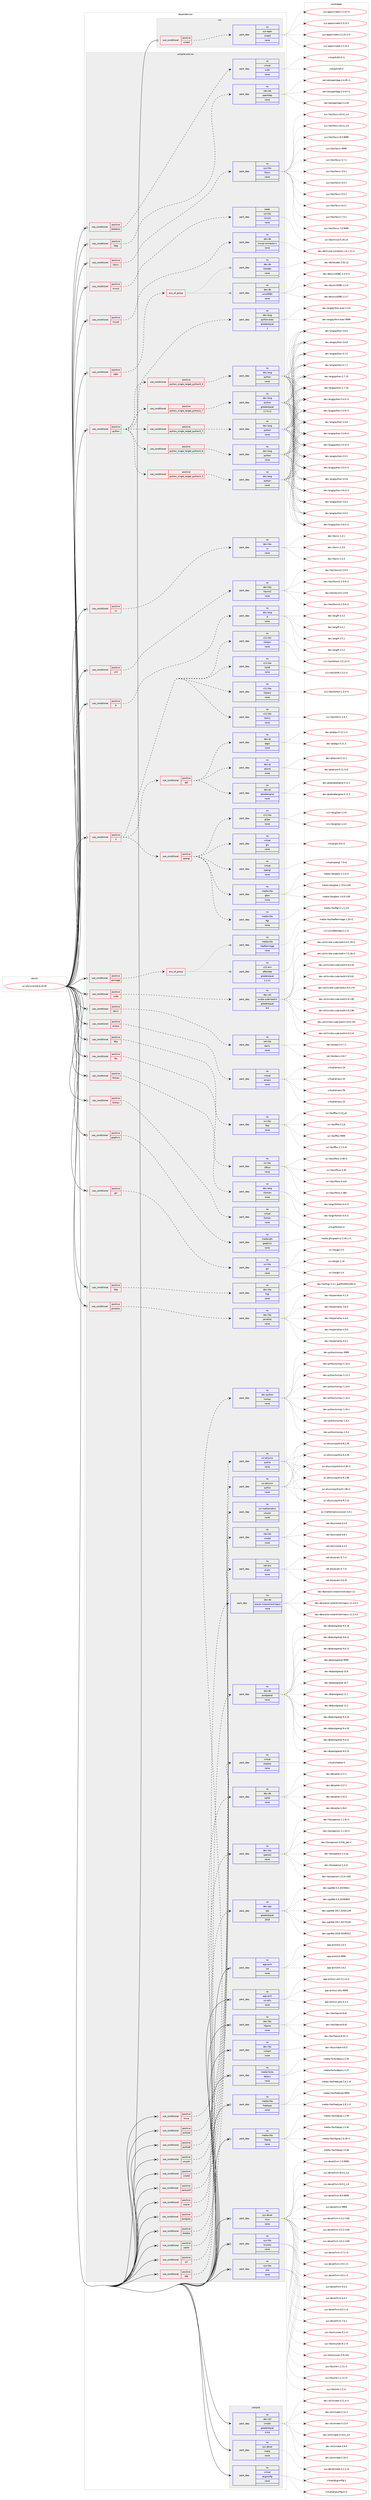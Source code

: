 digraph prolog {

# *************
# Graph options
# *************

newrank=true;
concentrate=true;
compound=true;
graph [rankdir=LR,fontname=Helvetica,fontsize=10,ranksep=1.5];#, ranksep=2.5, nodesep=0.2];
edge  [arrowhead=vee];
node  [fontname=Helvetica,fontsize=10];

# **********
# The ebuild
# **********

subgraph cluster_leftcol {
color=gray;
rank=same;
label=<<i>ebuild</i>>;
id [label="sci-physics/root-6.16.00", color=red, width=4, href="../sci-physics/root-6.16.00.svg"];
}

# ****************
# The dependencies
# ****************

subgraph cluster_midcol {
color=gray;
label=<<i>dependencies</i>>;
subgraph cluster_compile {
fillcolor="#eeeeee";
style=filled;
label=<<i>compile</i>>;
subgraph pack1218051 {
dependency1701195 [label=<<TABLE BORDER="0" CELLBORDER="1" CELLSPACING="0" CELLPADDING="4" WIDTH="220"><TR><TD ROWSPAN="6" CELLPADDING="30">pack_dep</TD></TR><TR><TD WIDTH="110">no</TD></TR><TR><TD>dev-util</TD></TR><TR><TD>cmake</TD></TR><TR><TD>greaterequal</TD></TR><TR><TD>3.9.6</TD></TR></TABLE>>, shape=none, color=blue];
}
id:e -> dependency1701195:w [weight=20,style="solid",arrowhead="vee"];
subgraph pack1218052 {
dependency1701196 [label=<<TABLE BORDER="0" CELLBORDER="1" CELLSPACING="0" CELLPADDING="4" WIDTH="220"><TR><TD ROWSPAN="6" CELLPADDING="30">pack_dep</TD></TR><TR><TD WIDTH="110">no</TD></TR><TR><TD>sys-devel</TD></TR><TR><TD>make</TD></TR><TR><TD>none</TD></TR><TR><TD></TD></TR></TABLE>>, shape=none, color=blue];
}
id:e -> dependency1701196:w [weight=20,style="solid",arrowhead="vee"];
subgraph pack1218053 {
dependency1701197 [label=<<TABLE BORDER="0" CELLBORDER="1" CELLSPACING="0" CELLPADDING="4" WIDTH="220"><TR><TD ROWSPAN="6" CELLPADDING="30">pack_dep</TD></TR><TR><TD WIDTH="110">no</TD></TR><TR><TD>virtual</TD></TR><TR><TD>pkgconfig</TD></TR><TR><TD>none</TD></TR><TR><TD></TD></TR></TABLE>>, shape=none, color=blue];
}
id:e -> dependency1701197:w [weight=20,style="solid",arrowhead="vee"];
}
subgraph cluster_compileandrun {
fillcolor="#eeeeee";
style=filled;
label=<<i>compile and run</i>>;
subgraph cond455251 {
dependency1701198 [label=<<TABLE BORDER="0" CELLBORDER="1" CELLSPACING="0" CELLPADDING="4"><TR><TD ROWSPAN="3" CELLPADDING="10">use_conditional</TD></TR><TR><TD>positive</TD></TR><TR><TD>R</TD></TR></TABLE>>, shape=none, color=red];
subgraph pack1218054 {
dependency1701199 [label=<<TABLE BORDER="0" CELLBORDER="1" CELLSPACING="0" CELLPADDING="4" WIDTH="220"><TR><TD ROWSPAN="6" CELLPADDING="30">pack_dep</TD></TR><TR><TD WIDTH="110">no</TD></TR><TR><TD>dev-lang</TD></TR><TR><TD>R</TD></TR><TR><TD>none</TD></TR><TR><TD></TD></TR></TABLE>>, shape=none, color=blue];
}
dependency1701198:e -> dependency1701199:w [weight=20,style="dashed",arrowhead="vee"];
}
id:e -> dependency1701198:w [weight=20,style="solid",arrowhead="odotvee"];
subgraph cond455252 {
dependency1701200 [label=<<TABLE BORDER="0" CELLBORDER="1" CELLSPACING="0" CELLPADDING="4"><TR><TD ROWSPAN="3" CELLPADDING="10">use_conditional</TD></TR><TR><TD>positive</TD></TR><TR><TD>X</TD></TR></TABLE>>, shape=none, color=red];
subgraph pack1218055 {
dependency1701201 [label=<<TABLE BORDER="0" CELLBORDER="1" CELLSPACING="0" CELLPADDING="4" WIDTH="220"><TR><TD ROWSPAN="6" CELLPADDING="30">pack_dep</TD></TR><TR><TD WIDTH="110">no</TD></TR><TR><TD>x11-libs</TD></TR><TR><TD>libX11</TD></TR><TR><TD>none</TD></TR><TR><TD></TD></TR></TABLE>>, shape=none, color=blue];
}
dependency1701200:e -> dependency1701201:w [weight=20,style="dashed",arrowhead="vee"];
subgraph pack1218056 {
dependency1701202 [label=<<TABLE BORDER="0" CELLBORDER="1" CELLSPACING="0" CELLPADDING="4" WIDTH="220"><TR><TD ROWSPAN="6" CELLPADDING="30">pack_dep</TD></TR><TR><TD WIDTH="110">no</TD></TR><TR><TD>x11-libs</TD></TR><TR><TD>libXext</TD></TR><TR><TD>none</TD></TR><TR><TD></TD></TR></TABLE>>, shape=none, color=blue];
}
dependency1701200:e -> dependency1701202:w [weight=20,style="dashed",arrowhead="vee"];
subgraph pack1218057 {
dependency1701203 [label=<<TABLE BORDER="0" CELLBORDER="1" CELLSPACING="0" CELLPADDING="4" WIDTH="220"><TR><TD ROWSPAN="6" CELLPADDING="30">pack_dep</TD></TR><TR><TD WIDTH="110">no</TD></TR><TR><TD>x11-libs</TD></TR><TR><TD>libXft</TD></TR><TR><TD>none</TD></TR><TR><TD></TD></TR></TABLE>>, shape=none, color=blue];
}
dependency1701200:e -> dependency1701203:w [weight=20,style="dashed",arrowhead="vee"];
subgraph pack1218058 {
dependency1701204 [label=<<TABLE BORDER="0" CELLBORDER="1" CELLSPACING="0" CELLPADDING="4" WIDTH="220"><TR><TD ROWSPAN="6" CELLPADDING="30">pack_dep</TD></TR><TR><TD WIDTH="110">no</TD></TR><TR><TD>x11-libs</TD></TR><TR><TD>libXpm</TD></TR><TR><TD>none</TD></TR><TR><TD></TD></TR></TABLE>>, shape=none, color=blue];
}
dependency1701200:e -> dependency1701204:w [weight=20,style="dashed",arrowhead="vee"];
subgraph cond455253 {
dependency1701205 [label=<<TABLE BORDER="0" CELLBORDER="1" CELLSPACING="0" CELLPADDING="4"><TR><TD ROWSPAN="3" CELLPADDING="10">use_conditional</TD></TR><TR><TD>positive</TD></TR><TR><TD>opengl</TD></TR></TABLE>>, shape=none, color=red];
subgraph pack1218059 {
dependency1701206 [label=<<TABLE BORDER="0" CELLBORDER="1" CELLSPACING="0" CELLPADDING="4" WIDTH="220"><TR><TD ROWSPAN="6" CELLPADDING="30">pack_dep</TD></TR><TR><TD WIDTH="110">no</TD></TR><TR><TD>media-libs</TD></TR><TR><TD>ftgl</TD></TR><TR><TD>none</TD></TR><TR><TD></TD></TR></TABLE>>, shape=none, color=blue];
}
dependency1701205:e -> dependency1701206:w [weight=20,style="dashed",arrowhead="vee"];
subgraph pack1218060 {
dependency1701207 [label=<<TABLE BORDER="0" CELLBORDER="1" CELLSPACING="0" CELLPADDING="4" WIDTH="220"><TR><TD ROWSPAN="6" CELLPADDING="30">pack_dep</TD></TR><TR><TD WIDTH="110">no</TD></TR><TR><TD>media-libs</TD></TR><TR><TD>glew</TD></TR><TR><TD>none</TD></TR><TR><TD></TD></TR></TABLE>>, shape=none, color=blue];
}
dependency1701205:e -> dependency1701207:w [weight=20,style="dashed",arrowhead="vee"];
subgraph pack1218061 {
dependency1701208 [label=<<TABLE BORDER="0" CELLBORDER="1" CELLSPACING="0" CELLPADDING="4" WIDTH="220"><TR><TD ROWSPAN="6" CELLPADDING="30">pack_dep</TD></TR><TR><TD WIDTH="110">no</TD></TR><TR><TD>virtual</TD></TR><TR><TD>opengl</TD></TR><TR><TD>none</TD></TR><TR><TD></TD></TR></TABLE>>, shape=none, color=blue];
}
dependency1701205:e -> dependency1701208:w [weight=20,style="dashed",arrowhead="vee"];
subgraph pack1218062 {
dependency1701209 [label=<<TABLE BORDER="0" CELLBORDER="1" CELLSPACING="0" CELLPADDING="4" WIDTH="220"><TR><TD ROWSPAN="6" CELLPADDING="30">pack_dep</TD></TR><TR><TD WIDTH="110">no</TD></TR><TR><TD>virtual</TD></TR><TR><TD>glu</TD></TR><TR><TD>none</TD></TR><TR><TD></TD></TR></TABLE>>, shape=none, color=blue];
}
dependency1701205:e -> dependency1701209:w [weight=20,style="dashed",arrowhead="vee"];
subgraph pack1218063 {
dependency1701210 [label=<<TABLE BORDER="0" CELLBORDER="1" CELLSPACING="0" CELLPADDING="4" WIDTH="220"><TR><TD ROWSPAN="6" CELLPADDING="30">pack_dep</TD></TR><TR><TD WIDTH="110">no</TD></TR><TR><TD>x11-libs</TD></TR><TR><TD>gl2ps</TD></TR><TR><TD>none</TD></TR><TR><TD></TD></TR></TABLE>>, shape=none, color=blue];
}
dependency1701205:e -> dependency1701210:w [weight=20,style="dashed",arrowhead="vee"];
}
dependency1701200:e -> dependency1701205:w [weight=20,style="dashed",arrowhead="vee"];
subgraph cond455254 {
dependency1701211 [label=<<TABLE BORDER="0" CELLBORDER="1" CELLSPACING="0" CELLPADDING="4"><TR><TD ROWSPAN="3" CELLPADDING="10">use_conditional</TD></TR><TR><TD>positive</TD></TR><TR><TD>qt5</TD></TR></TABLE>>, shape=none, color=red];
subgraph pack1218064 {
dependency1701212 [label=<<TABLE BORDER="0" CELLBORDER="1" CELLSPACING="0" CELLPADDING="4" WIDTH="220"><TR><TD ROWSPAN="6" CELLPADDING="30">pack_dep</TD></TR><TR><TD WIDTH="110">no</TD></TR><TR><TD>dev-qt</TD></TR><TR><TD>qtcore</TD></TR><TR><TD>none</TD></TR><TR><TD></TD></TR></TABLE>>, shape=none, color=blue];
}
dependency1701211:e -> dependency1701212:w [weight=20,style="dashed",arrowhead="vee"];
subgraph pack1218065 {
dependency1701213 [label=<<TABLE BORDER="0" CELLBORDER="1" CELLSPACING="0" CELLPADDING="4" WIDTH="220"><TR><TD ROWSPAN="6" CELLPADDING="30">pack_dep</TD></TR><TR><TD WIDTH="110">no</TD></TR><TR><TD>dev-qt</TD></TR><TR><TD>qtgui</TD></TR><TR><TD>none</TD></TR><TR><TD></TD></TR></TABLE>>, shape=none, color=blue];
}
dependency1701211:e -> dependency1701213:w [weight=20,style="dashed",arrowhead="vee"];
subgraph pack1218066 {
dependency1701214 [label=<<TABLE BORDER="0" CELLBORDER="1" CELLSPACING="0" CELLPADDING="4" WIDTH="220"><TR><TD ROWSPAN="6" CELLPADDING="30">pack_dep</TD></TR><TR><TD WIDTH="110">no</TD></TR><TR><TD>dev-qt</TD></TR><TR><TD>qtwebengine</TD></TR><TR><TD>none</TD></TR><TR><TD></TD></TR></TABLE>>, shape=none, color=blue];
}
dependency1701211:e -> dependency1701214:w [weight=20,style="dashed",arrowhead="vee"];
}
dependency1701200:e -> dependency1701211:w [weight=20,style="dashed",arrowhead="vee"];
}
id:e -> dependency1701200:w [weight=20,style="solid",arrowhead="odotvee"];
subgraph cond455255 {
dependency1701215 [label=<<TABLE BORDER="0" CELLBORDER="1" CELLSPACING="0" CELLPADDING="4"><TR><TD ROWSPAN="3" CELLPADDING="10">use_conditional</TD></TR><TR><TD>positive</TD></TR><TR><TD>asimage</TD></TR></TABLE>>, shape=none, color=red];
subgraph any27041 {
dependency1701216 [label=<<TABLE BORDER="0" CELLBORDER="1" CELLSPACING="0" CELLPADDING="4"><TR><TD CELLPADDING="10">any_of_group</TD></TR></TABLE>>, shape=none, color=red];subgraph pack1218067 {
dependency1701217 [label=<<TABLE BORDER="0" CELLBORDER="1" CELLSPACING="0" CELLPADDING="4" WIDTH="220"><TR><TD ROWSPAN="6" CELLPADDING="30">pack_dep</TD></TR><TR><TD WIDTH="110">no</TD></TR><TR><TD>media-libs</TD></TR><TR><TD>libafterimage</TD></TR><TR><TD>none</TD></TR><TR><TD></TD></TR></TABLE>>, shape=none, color=blue];
}
dependency1701216:e -> dependency1701217:w [weight=20,style="dotted",arrowhead="oinv"];
subgraph pack1218068 {
dependency1701218 [label=<<TABLE BORDER="0" CELLBORDER="1" CELLSPACING="0" CELLPADDING="4" WIDTH="220"><TR><TD ROWSPAN="6" CELLPADDING="30">pack_dep</TD></TR><TR><TD WIDTH="110">no</TD></TR><TR><TD>x11-wm</TD></TR><TR><TD>afterstep</TD></TR><TR><TD>greaterequal</TD></TR><TR><TD>2.2.11</TD></TR></TABLE>>, shape=none, color=blue];
}
dependency1701216:e -> dependency1701218:w [weight=20,style="dotted",arrowhead="oinv"];
}
dependency1701215:e -> dependency1701216:w [weight=20,style="dashed",arrowhead="vee"];
}
id:e -> dependency1701215:w [weight=20,style="solid",arrowhead="odotvee"];
subgraph cond455256 {
dependency1701219 [label=<<TABLE BORDER="0" CELLBORDER="1" CELLSPACING="0" CELLPADDING="4"><TR><TD ROWSPAN="3" CELLPADDING="10">use_conditional</TD></TR><TR><TD>positive</TD></TR><TR><TD>cuda</TD></TR></TABLE>>, shape=none, color=red];
subgraph pack1218069 {
dependency1701220 [label=<<TABLE BORDER="0" CELLBORDER="1" CELLSPACING="0" CELLPADDING="4" WIDTH="220"><TR><TD ROWSPAN="6" CELLPADDING="30">pack_dep</TD></TR><TR><TD WIDTH="110">no</TD></TR><TR><TD>dev-util</TD></TR><TR><TD>nvidia-cuda-toolkit</TD></TR><TR><TD>greaterequal</TD></TR><TR><TD>9.0</TD></TR></TABLE>>, shape=none, color=blue];
}
dependency1701219:e -> dependency1701220:w [weight=20,style="dashed",arrowhead="vee"];
}
id:e -> dependency1701219:w [weight=20,style="solid",arrowhead="odotvee"];
subgraph cond455257 {
dependency1701221 [label=<<TABLE BORDER="0" CELLBORDER="1" CELLSPACING="0" CELLPADDING="4"><TR><TD ROWSPAN="3" CELLPADDING="10">use_conditional</TD></TR><TR><TD>positive</TD></TR><TR><TD>davix</TD></TR></TABLE>>, shape=none, color=red];
subgraph pack1218070 {
dependency1701222 [label=<<TABLE BORDER="0" CELLBORDER="1" CELLSPACING="0" CELLPADDING="4" WIDTH="220"><TR><TD ROWSPAN="6" CELLPADDING="30">pack_dep</TD></TR><TR><TD WIDTH="110">no</TD></TR><TR><TD>net-libs</TD></TR><TR><TD>davix</TD></TR><TR><TD>none</TD></TR><TR><TD></TD></TR></TABLE>>, shape=none, color=blue];
}
dependency1701221:e -> dependency1701222:w [weight=20,style="dashed",arrowhead="vee"];
}
id:e -> dependency1701221:w [weight=20,style="solid",arrowhead="odotvee"];
subgraph cond455258 {
dependency1701223 [label=<<TABLE BORDER="0" CELLBORDER="1" CELLSPACING="0" CELLPADDING="4"><TR><TD ROWSPAN="3" CELLPADDING="10">use_conditional</TD></TR><TR><TD>positive</TD></TR><TR><TD>emacs</TD></TR></TABLE>>, shape=none, color=red];
subgraph pack1218071 {
dependency1701224 [label=<<TABLE BORDER="0" CELLBORDER="1" CELLSPACING="0" CELLPADDING="4" WIDTH="220"><TR><TD ROWSPAN="6" CELLPADDING="30">pack_dep</TD></TR><TR><TD WIDTH="110">no</TD></TR><TR><TD>virtual</TD></TR><TR><TD>emacs</TD></TR><TR><TD>none</TD></TR><TR><TD></TD></TR></TABLE>>, shape=none, color=blue];
}
dependency1701223:e -> dependency1701224:w [weight=20,style="dashed",arrowhead="vee"];
}
id:e -> dependency1701223:w [weight=20,style="solid",arrowhead="odotvee"];
subgraph cond455259 {
dependency1701225 [label=<<TABLE BORDER="0" CELLBORDER="1" CELLSPACING="0" CELLPADDING="4"><TR><TD ROWSPAN="3" CELLPADDING="10">use_conditional</TD></TR><TR><TD>positive</TD></TR><TR><TD>fftw</TD></TR></TABLE>>, shape=none, color=red];
subgraph pack1218072 {
dependency1701226 [label=<<TABLE BORDER="0" CELLBORDER="1" CELLSPACING="0" CELLPADDING="4" WIDTH="220"><TR><TD ROWSPAN="6" CELLPADDING="30">pack_dep</TD></TR><TR><TD WIDTH="110">no</TD></TR><TR><TD>sci-libs</TD></TR><TR><TD>fftw</TD></TR><TR><TD>none</TD></TR><TR><TD></TD></TR></TABLE>>, shape=none, color=blue];
}
dependency1701225:e -> dependency1701226:w [weight=20,style="dashed",arrowhead="vee"];
}
id:e -> dependency1701225:w [weight=20,style="solid",arrowhead="odotvee"];
subgraph cond455260 {
dependency1701227 [label=<<TABLE BORDER="0" CELLBORDER="1" CELLSPACING="0" CELLPADDING="4"><TR><TD ROWSPAN="3" CELLPADDING="10">use_conditional</TD></TR><TR><TD>positive</TD></TR><TR><TD>fits</TD></TR></TABLE>>, shape=none, color=red];
subgraph pack1218073 {
dependency1701228 [label=<<TABLE BORDER="0" CELLBORDER="1" CELLSPACING="0" CELLPADDING="4" WIDTH="220"><TR><TD ROWSPAN="6" CELLPADDING="30">pack_dep</TD></TR><TR><TD WIDTH="110">no</TD></TR><TR><TD>sci-libs</TD></TR><TR><TD>cfitsio</TD></TR><TR><TD>none</TD></TR><TR><TD></TD></TR></TABLE>>, shape=none, color=blue];
}
dependency1701227:e -> dependency1701228:w [weight=20,style="dashed",arrowhead="vee"];
}
id:e -> dependency1701227:w [weight=20,style="solid",arrowhead="odotvee"];
subgraph cond455261 {
dependency1701229 [label=<<TABLE BORDER="0" CELLBORDER="1" CELLSPACING="0" CELLPADDING="4"><TR><TD ROWSPAN="3" CELLPADDING="10">use_conditional</TD></TR><TR><TD>positive</TD></TR><TR><TD>fortran</TD></TR></TABLE>>, shape=none, color=red];
subgraph pack1218074 {
dependency1701230 [label=<<TABLE BORDER="0" CELLBORDER="1" CELLSPACING="0" CELLPADDING="4" WIDTH="220"><TR><TD ROWSPAN="6" CELLPADDING="30">pack_dep</TD></TR><TR><TD WIDTH="110">no</TD></TR><TR><TD>dev-lang</TD></TR><TR><TD>cfortran</TD></TR><TR><TD>none</TD></TR><TR><TD></TD></TR></TABLE>>, shape=none, color=blue];
}
dependency1701229:e -> dependency1701230:w [weight=20,style="dashed",arrowhead="vee"];
}
id:e -> dependency1701229:w [weight=20,style="solid",arrowhead="odotvee"];
subgraph cond455262 {
dependency1701231 [label=<<TABLE BORDER="0" CELLBORDER="1" CELLSPACING="0" CELLPADDING="4"><TR><TD ROWSPAN="3" CELLPADDING="10">use_conditional</TD></TR><TR><TD>positive</TD></TR><TR><TD>fortran</TD></TR></TABLE>>, shape=none, color=red];
subgraph pack1218075 {
dependency1701232 [label=<<TABLE BORDER="0" CELLBORDER="1" CELLSPACING="0" CELLPADDING="4" WIDTH="220"><TR><TD ROWSPAN="6" CELLPADDING="30">pack_dep</TD></TR><TR><TD WIDTH="110">no</TD></TR><TR><TD>virtual</TD></TR><TR><TD>fortran</TD></TR><TR><TD>none</TD></TR><TR><TD></TD></TR></TABLE>>, shape=none, color=blue];
}
dependency1701231:e -> dependency1701232:w [weight=20,style="dashed",arrowhead="vee"];
}
id:e -> dependency1701231:w [weight=20,style="solid",arrowhead="odotvee"];
subgraph cond455263 {
dependency1701233 [label=<<TABLE BORDER="0" CELLBORDER="1" CELLSPACING="0" CELLPADDING="4"><TR><TD ROWSPAN="3" CELLPADDING="10">use_conditional</TD></TR><TR><TD>positive</TD></TR><TR><TD>graphviz</TD></TR></TABLE>>, shape=none, color=red];
subgraph pack1218076 {
dependency1701234 [label=<<TABLE BORDER="0" CELLBORDER="1" CELLSPACING="0" CELLPADDING="4" WIDTH="220"><TR><TD ROWSPAN="6" CELLPADDING="30">pack_dep</TD></TR><TR><TD WIDTH="110">no</TD></TR><TR><TD>media-gfx</TD></TR><TR><TD>graphviz</TD></TR><TR><TD>none</TD></TR><TR><TD></TD></TR></TABLE>>, shape=none, color=blue];
}
dependency1701233:e -> dependency1701234:w [weight=20,style="dashed",arrowhead="vee"];
}
id:e -> dependency1701233:w [weight=20,style="solid",arrowhead="odotvee"];
subgraph cond455264 {
dependency1701235 [label=<<TABLE BORDER="0" CELLBORDER="1" CELLSPACING="0" CELLPADDING="4"><TR><TD ROWSPAN="3" CELLPADDING="10">use_conditional</TD></TR><TR><TD>positive</TD></TR><TR><TD>gsl</TD></TR></TABLE>>, shape=none, color=red];
subgraph pack1218077 {
dependency1701236 [label=<<TABLE BORDER="0" CELLBORDER="1" CELLSPACING="0" CELLPADDING="4" WIDTH="220"><TR><TD ROWSPAN="6" CELLPADDING="30">pack_dep</TD></TR><TR><TD WIDTH="110">no</TD></TR><TR><TD>sci-libs</TD></TR><TR><TD>gsl</TD></TR><TR><TD>none</TD></TR><TR><TD></TD></TR></TABLE>>, shape=none, color=blue];
}
dependency1701235:e -> dependency1701236:w [weight=20,style="dashed",arrowhead="vee"];
}
id:e -> dependency1701235:w [weight=20,style="solid",arrowhead="odotvee"];
subgraph cond455265 {
dependency1701237 [label=<<TABLE BORDER="0" CELLBORDER="1" CELLSPACING="0" CELLPADDING="4"><TR><TD ROWSPAN="3" CELLPADDING="10">use_conditional</TD></TR><TR><TD>positive</TD></TR><TR><TD>http</TD></TR></TABLE>>, shape=none, color=red];
subgraph pack1218078 {
dependency1701238 [label=<<TABLE BORDER="0" CELLBORDER="1" CELLSPACING="0" CELLPADDING="4" WIDTH="220"><TR><TD ROWSPAN="6" CELLPADDING="30">pack_dep</TD></TR><TR><TD WIDTH="110">no</TD></TR><TR><TD>dev-libs</TD></TR><TR><TD>fcgi</TD></TR><TR><TD>none</TD></TR><TR><TD></TD></TR></TABLE>>, shape=none, color=blue];
}
dependency1701237:e -> dependency1701238:w [weight=20,style="dashed",arrowhead="vee"];
}
id:e -> dependency1701237:w [weight=20,style="solid",arrowhead="odotvee"];
subgraph cond455266 {
dependency1701239 [label=<<TABLE BORDER="0" CELLBORDER="1" CELLSPACING="0" CELLPADDING="4"><TR><TD ROWSPAN="3" CELLPADDING="10">use_conditional</TD></TR><TR><TD>positive</TD></TR><TR><TD>jemalloc</TD></TR></TABLE>>, shape=none, color=red];
subgraph pack1218079 {
dependency1701240 [label=<<TABLE BORDER="0" CELLBORDER="1" CELLSPACING="0" CELLPADDING="4" WIDTH="220"><TR><TD ROWSPAN="6" CELLPADDING="30">pack_dep</TD></TR><TR><TD WIDTH="110">no</TD></TR><TR><TD>dev-libs</TD></TR><TR><TD>jemalloc</TD></TR><TR><TD>none</TD></TR><TR><TD></TD></TR></TABLE>>, shape=none, color=blue];
}
dependency1701239:e -> dependency1701240:w [weight=20,style="dashed",arrowhead="vee"];
}
id:e -> dependency1701239:w [weight=20,style="solid",arrowhead="odotvee"];
subgraph cond455267 {
dependency1701241 [label=<<TABLE BORDER="0" CELLBORDER="1" CELLSPACING="0" CELLPADDING="4"><TR><TD ROWSPAN="3" CELLPADDING="10">use_conditional</TD></TR><TR><TD>positive</TD></TR><TR><TD>kerberos</TD></TR></TABLE>>, shape=none, color=red];
subgraph pack1218080 {
dependency1701242 [label=<<TABLE BORDER="0" CELLBORDER="1" CELLSPACING="0" CELLPADDING="4" WIDTH="220"><TR><TD ROWSPAN="6" CELLPADDING="30">pack_dep</TD></TR><TR><TD WIDTH="110">no</TD></TR><TR><TD>virtual</TD></TR><TR><TD>krb5</TD></TR><TR><TD>none</TD></TR><TR><TD></TD></TR></TABLE>>, shape=none, color=blue];
}
dependency1701241:e -> dependency1701242:w [weight=20,style="dashed",arrowhead="vee"];
}
id:e -> dependency1701241:w [weight=20,style="solid",arrowhead="odotvee"];
subgraph cond455268 {
dependency1701243 [label=<<TABLE BORDER="0" CELLBORDER="1" CELLSPACING="0" CELLPADDING="4"><TR><TD ROWSPAN="3" CELLPADDING="10">use_conditional</TD></TR><TR><TD>positive</TD></TR><TR><TD>ldap</TD></TR></TABLE>>, shape=none, color=red];
subgraph pack1218081 {
dependency1701244 [label=<<TABLE BORDER="0" CELLBORDER="1" CELLSPACING="0" CELLPADDING="4" WIDTH="220"><TR><TD ROWSPAN="6" CELLPADDING="30">pack_dep</TD></TR><TR><TD WIDTH="110">no</TD></TR><TR><TD>net-nds</TD></TR><TR><TD>openldap</TD></TR><TR><TD>none</TD></TR><TR><TD></TD></TR></TABLE>>, shape=none, color=blue];
}
dependency1701243:e -> dependency1701244:w [weight=20,style="dashed",arrowhead="vee"];
}
id:e -> dependency1701243:w [weight=20,style="solid",arrowhead="odotvee"];
subgraph cond455269 {
dependency1701245 [label=<<TABLE BORDER="0" CELLBORDER="1" CELLSPACING="0" CELLPADDING="4"><TR><TD ROWSPAN="3" CELLPADDING="10">use_conditional</TD></TR><TR><TD>positive</TD></TR><TR><TD>libcxx</TD></TR></TABLE>>, shape=none, color=red];
subgraph pack1218082 {
dependency1701246 [label=<<TABLE BORDER="0" CELLBORDER="1" CELLSPACING="0" CELLPADDING="4" WIDTH="220"><TR><TD ROWSPAN="6" CELLPADDING="30">pack_dep</TD></TR><TR><TD WIDTH="110">no</TD></TR><TR><TD>sys-libs</TD></TR><TR><TD>libcxx</TD></TR><TR><TD>none</TD></TR><TR><TD></TD></TR></TABLE>>, shape=none, color=blue];
}
dependency1701245:e -> dependency1701246:w [weight=20,style="dashed",arrowhead="vee"];
}
id:e -> dependency1701245:w [weight=20,style="solid",arrowhead="odotvee"];
subgraph cond455270 {
dependency1701247 [label=<<TABLE BORDER="0" CELLBORDER="1" CELLSPACING="0" CELLPADDING="4"><TR><TD ROWSPAN="3" CELLPADDING="10">use_conditional</TD></TR><TR><TD>positive</TD></TR><TR><TD>minuit</TD></TR></TABLE>>, shape=none, color=red];
subgraph pack1218083 {
dependency1701248 [label=<<TABLE BORDER="0" CELLBORDER="1" CELLSPACING="0" CELLPADDING="4" WIDTH="220"><TR><TD ROWSPAN="6" CELLPADDING="30">pack_dep</TD></TR><TR><TD WIDTH="110">weak</TD></TR><TR><TD>sci-libs</TD></TR><TR><TD>minuit</TD></TR><TR><TD>none</TD></TR><TR><TD></TD></TR></TABLE>>, shape=none, color=blue];
}
dependency1701247:e -> dependency1701248:w [weight=20,style="dashed",arrowhead="vee"];
}
id:e -> dependency1701247:w [weight=20,style="solid",arrowhead="odotvee"];
subgraph cond455271 {
dependency1701249 [label=<<TABLE BORDER="0" CELLBORDER="1" CELLSPACING="0" CELLPADDING="4"><TR><TD ROWSPAN="3" CELLPADDING="10">use_conditional</TD></TR><TR><TD>positive</TD></TR><TR><TD>mysql</TD></TR></TABLE>>, shape=none, color=red];
subgraph pack1218084 {
dependency1701250 [label=<<TABLE BORDER="0" CELLBORDER="1" CELLSPACING="0" CELLPADDING="4" WIDTH="220"><TR><TD ROWSPAN="6" CELLPADDING="30">pack_dep</TD></TR><TR><TD WIDTH="110">no</TD></TR><TR><TD>dev-db</TD></TR><TR><TD>mysql-connector-c</TD></TR><TR><TD>none</TD></TR><TR><TD></TD></TR></TABLE>>, shape=none, color=blue];
}
dependency1701249:e -> dependency1701250:w [weight=20,style="dashed",arrowhead="vee"];
}
id:e -> dependency1701249:w [weight=20,style="solid",arrowhead="odotvee"];
subgraph cond455272 {
dependency1701251 [label=<<TABLE BORDER="0" CELLBORDER="1" CELLSPACING="0" CELLPADDING="4"><TR><TD ROWSPAN="3" CELLPADDING="10">use_conditional</TD></TR><TR><TD>positive</TD></TR><TR><TD>odbc</TD></TR></TABLE>>, shape=none, color=red];
subgraph any27042 {
dependency1701252 [label=<<TABLE BORDER="0" CELLBORDER="1" CELLSPACING="0" CELLPADDING="4"><TR><TD CELLPADDING="10">any_of_group</TD></TR></TABLE>>, shape=none, color=red];subgraph pack1218085 {
dependency1701253 [label=<<TABLE BORDER="0" CELLBORDER="1" CELLSPACING="0" CELLPADDING="4" WIDTH="220"><TR><TD ROWSPAN="6" CELLPADDING="30">pack_dep</TD></TR><TR><TD WIDTH="110">no</TD></TR><TR><TD>dev-db</TD></TR><TR><TD>libiodbc</TD></TR><TR><TD>none</TD></TR><TR><TD></TD></TR></TABLE>>, shape=none, color=blue];
}
dependency1701252:e -> dependency1701253:w [weight=20,style="dotted",arrowhead="oinv"];
subgraph pack1218086 {
dependency1701254 [label=<<TABLE BORDER="0" CELLBORDER="1" CELLSPACING="0" CELLPADDING="4" WIDTH="220"><TR><TD ROWSPAN="6" CELLPADDING="30">pack_dep</TD></TR><TR><TD WIDTH="110">no</TD></TR><TR><TD>dev-db</TD></TR><TR><TD>unixODBC</TD></TR><TR><TD>none</TD></TR><TR><TD></TD></TR></TABLE>>, shape=none, color=blue];
}
dependency1701252:e -> dependency1701254:w [weight=20,style="dotted",arrowhead="oinv"];
}
dependency1701251:e -> dependency1701252:w [weight=20,style="dashed",arrowhead="vee"];
}
id:e -> dependency1701251:w [weight=20,style="solid",arrowhead="odotvee"];
subgraph cond455273 {
dependency1701255 [label=<<TABLE BORDER="0" CELLBORDER="1" CELLSPACING="0" CELLPADDING="4"><TR><TD ROWSPAN="3" CELLPADDING="10">use_conditional</TD></TR><TR><TD>positive</TD></TR><TR><TD>oracle</TD></TR></TABLE>>, shape=none, color=red];
subgraph pack1218087 {
dependency1701256 [label=<<TABLE BORDER="0" CELLBORDER="1" CELLSPACING="0" CELLPADDING="4" WIDTH="220"><TR><TD ROWSPAN="6" CELLPADDING="30">pack_dep</TD></TR><TR><TD WIDTH="110">no</TD></TR><TR><TD>dev-db</TD></TR><TR><TD>oracle-instantclient-basic</TD></TR><TR><TD>none</TD></TR><TR><TD></TD></TR></TABLE>>, shape=none, color=blue];
}
dependency1701255:e -> dependency1701256:w [weight=20,style="dashed",arrowhead="vee"];
}
id:e -> dependency1701255:w [weight=20,style="solid",arrowhead="odotvee"];
subgraph cond455274 {
dependency1701257 [label=<<TABLE BORDER="0" CELLBORDER="1" CELLSPACING="0" CELLPADDING="4"><TR><TD ROWSPAN="3" CELLPADDING="10">use_conditional</TD></TR><TR><TD>positive</TD></TR><TR><TD>postgres</TD></TR></TABLE>>, shape=none, color=red];
subgraph pack1218088 {
dependency1701258 [label=<<TABLE BORDER="0" CELLBORDER="1" CELLSPACING="0" CELLPADDING="4" WIDTH="220"><TR><TD ROWSPAN="6" CELLPADDING="30">pack_dep</TD></TR><TR><TD WIDTH="110">no</TD></TR><TR><TD>dev-db</TD></TR><TR><TD>postgresql</TD></TR><TR><TD>none</TD></TR><TR><TD></TD></TR></TABLE>>, shape=none, color=blue];
}
dependency1701257:e -> dependency1701258:w [weight=20,style="dashed",arrowhead="vee"];
}
id:e -> dependency1701257:w [weight=20,style="solid",arrowhead="odotvee"];
subgraph cond455275 {
dependency1701259 [label=<<TABLE BORDER="0" CELLBORDER="1" CELLSPACING="0" CELLPADDING="4"><TR><TD ROWSPAN="3" CELLPADDING="10">use_conditional</TD></TR><TR><TD>positive</TD></TR><TR><TD>pythia6</TD></TR></TABLE>>, shape=none, color=red];
subgraph pack1218089 {
dependency1701260 [label=<<TABLE BORDER="0" CELLBORDER="1" CELLSPACING="0" CELLPADDING="4" WIDTH="220"><TR><TD ROWSPAN="6" CELLPADDING="30">pack_dep</TD></TR><TR><TD WIDTH="110">no</TD></TR><TR><TD>sci-physics</TD></TR><TR><TD>pythia</TD></TR><TR><TD>none</TD></TR><TR><TD></TD></TR></TABLE>>, shape=none, color=blue];
}
dependency1701259:e -> dependency1701260:w [weight=20,style="dashed",arrowhead="vee"];
}
id:e -> dependency1701259:w [weight=20,style="solid",arrowhead="odotvee"];
subgraph cond455276 {
dependency1701261 [label=<<TABLE BORDER="0" CELLBORDER="1" CELLSPACING="0" CELLPADDING="4"><TR><TD ROWSPAN="3" CELLPADDING="10">use_conditional</TD></TR><TR><TD>positive</TD></TR><TR><TD>pythia8</TD></TR></TABLE>>, shape=none, color=red];
subgraph pack1218090 {
dependency1701262 [label=<<TABLE BORDER="0" CELLBORDER="1" CELLSPACING="0" CELLPADDING="4" WIDTH="220"><TR><TD ROWSPAN="6" CELLPADDING="30">pack_dep</TD></TR><TR><TD WIDTH="110">no</TD></TR><TR><TD>sci-physics</TD></TR><TR><TD>pythia</TD></TR><TR><TD>none</TD></TR><TR><TD></TD></TR></TABLE>>, shape=none, color=blue];
}
dependency1701261:e -> dependency1701262:w [weight=20,style="dashed",arrowhead="vee"];
}
id:e -> dependency1701261:w [weight=20,style="solid",arrowhead="odotvee"];
subgraph cond455277 {
dependency1701263 [label=<<TABLE BORDER="0" CELLBORDER="1" CELLSPACING="0" CELLPADDING="4"><TR><TD ROWSPAN="3" CELLPADDING="10">use_conditional</TD></TR><TR><TD>positive</TD></TR><TR><TD>python</TD></TR></TABLE>>, shape=none, color=red];
subgraph cond455278 {
dependency1701264 [label=<<TABLE BORDER="0" CELLBORDER="1" CELLSPACING="0" CELLPADDING="4"><TR><TD ROWSPAN="3" CELLPADDING="10">use_conditional</TD></TR><TR><TD>positive</TD></TR><TR><TD>python_single_target_python2_7</TD></TR></TABLE>>, shape=none, color=red];
subgraph pack1218091 {
dependency1701265 [label=<<TABLE BORDER="0" CELLBORDER="1" CELLSPACING="0" CELLPADDING="4" WIDTH="220"><TR><TD ROWSPAN="6" CELLPADDING="30">pack_dep</TD></TR><TR><TD WIDTH="110">no</TD></TR><TR><TD>dev-lang</TD></TR><TR><TD>python</TD></TR><TR><TD>greaterequal</TD></TR><TR><TD>2.7.5-r2</TD></TR></TABLE>>, shape=none, color=blue];
}
dependency1701264:e -> dependency1701265:w [weight=20,style="dashed",arrowhead="vee"];
}
dependency1701263:e -> dependency1701264:w [weight=20,style="dashed",arrowhead="vee"];
subgraph cond455279 {
dependency1701266 [label=<<TABLE BORDER="0" CELLBORDER="1" CELLSPACING="0" CELLPADDING="4"><TR><TD ROWSPAN="3" CELLPADDING="10">use_conditional</TD></TR><TR><TD>positive</TD></TR><TR><TD>python_single_target_python3_4</TD></TR></TABLE>>, shape=none, color=red];
subgraph pack1218092 {
dependency1701267 [label=<<TABLE BORDER="0" CELLBORDER="1" CELLSPACING="0" CELLPADDING="4" WIDTH="220"><TR><TD ROWSPAN="6" CELLPADDING="30">pack_dep</TD></TR><TR><TD WIDTH="110">no</TD></TR><TR><TD>dev-lang</TD></TR><TR><TD>python</TD></TR><TR><TD>none</TD></TR><TR><TD></TD></TR></TABLE>>, shape=none, color=blue];
}
dependency1701266:e -> dependency1701267:w [weight=20,style="dashed",arrowhead="vee"];
}
dependency1701263:e -> dependency1701266:w [weight=20,style="dashed",arrowhead="vee"];
subgraph cond455280 {
dependency1701268 [label=<<TABLE BORDER="0" CELLBORDER="1" CELLSPACING="0" CELLPADDING="4"><TR><TD ROWSPAN="3" CELLPADDING="10">use_conditional</TD></TR><TR><TD>positive</TD></TR><TR><TD>python_single_target_python3_5</TD></TR></TABLE>>, shape=none, color=red];
subgraph pack1218093 {
dependency1701269 [label=<<TABLE BORDER="0" CELLBORDER="1" CELLSPACING="0" CELLPADDING="4" WIDTH="220"><TR><TD ROWSPAN="6" CELLPADDING="30">pack_dep</TD></TR><TR><TD WIDTH="110">no</TD></TR><TR><TD>dev-lang</TD></TR><TR><TD>python</TD></TR><TR><TD>none</TD></TR><TR><TD></TD></TR></TABLE>>, shape=none, color=blue];
}
dependency1701268:e -> dependency1701269:w [weight=20,style="dashed",arrowhead="vee"];
}
dependency1701263:e -> dependency1701268:w [weight=20,style="dashed",arrowhead="vee"];
subgraph cond455281 {
dependency1701270 [label=<<TABLE BORDER="0" CELLBORDER="1" CELLSPACING="0" CELLPADDING="4"><TR><TD ROWSPAN="3" CELLPADDING="10">use_conditional</TD></TR><TR><TD>positive</TD></TR><TR><TD>python_single_target_python3_6</TD></TR></TABLE>>, shape=none, color=red];
subgraph pack1218094 {
dependency1701271 [label=<<TABLE BORDER="0" CELLBORDER="1" CELLSPACING="0" CELLPADDING="4" WIDTH="220"><TR><TD ROWSPAN="6" CELLPADDING="30">pack_dep</TD></TR><TR><TD WIDTH="110">no</TD></TR><TR><TD>dev-lang</TD></TR><TR><TD>python</TD></TR><TR><TD>none</TD></TR><TR><TD></TD></TR></TABLE>>, shape=none, color=blue];
}
dependency1701270:e -> dependency1701271:w [weight=20,style="dashed",arrowhead="vee"];
}
dependency1701263:e -> dependency1701270:w [weight=20,style="dashed",arrowhead="vee"];
subgraph cond455282 {
dependency1701272 [label=<<TABLE BORDER="0" CELLBORDER="1" CELLSPACING="0" CELLPADDING="4"><TR><TD ROWSPAN="3" CELLPADDING="10">use_conditional</TD></TR><TR><TD>positive</TD></TR><TR><TD>python_single_target_python3_7</TD></TR></TABLE>>, shape=none, color=red];
subgraph pack1218095 {
dependency1701273 [label=<<TABLE BORDER="0" CELLBORDER="1" CELLSPACING="0" CELLPADDING="4" WIDTH="220"><TR><TD ROWSPAN="6" CELLPADDING="30">pack_dep</TD></TR><TR><TD WIDTH="110">no</TD></TR><TR><TD>dev-lang</TD></TR><TR><TD>python</TD></TR><TR><TD>none</TD></TR><TR><TD></TD></TR></TABLE>>, shape=none, color=blue];
}
dependency1701272:e -> dependency1701273:w [weight=20,style="dashed",arrowhead="vee"];
}
dependency1701263:e -> dependency1701272:w [weight=20,style="dashed",arrowhead="vee"];
subgraph pack1218096 {
dependency1701274 [label=<<TABLE BORDER="0" CELLBORDER="1" CELLSPACING="0" CELLPADDING="4" WIDTH="220"><TR><TD ROWSPAN="6" CELLPADDING="30">pack_dep</TD></TR><TR><TD WIDTH="110">no</TD></TR><TR><TD>dev-lang</TD></TR><TR><TD>python-exec</TD></TR><TR><TD>greaterequal</TD></TR><TR><TD>2</TD></TR></TABLE>>, shape=none, color=blue];
}
dependency1701263:e -> dependency1701274:w [weight=20,style="dashed",arrowhead="vee"];
}
id:e -> dependency1701263:w [weight=20,style="solid",arrowhead="odotvee"];
subgraph cond455283 {
dependency1701275 [label=<<TABLE BORDER="0" CELLBORDER="1" CELLSPACING="0" CELLPADDING="4"><TR><TD ROWSPAN="3" CELLPADDING="10">use_conditional</TD></TR><TR><TD>positive</TD></TR><TR><TD>shadow</TD></TR></TABLE>>, shape=none, color=red];
subgraph pack1218097 {
dependency1701276 [label=<<TABLE BORDER="0" CELLBORDER="1" CELLSPACING="0" CELLPADDING="4" WIDTH="220"><TR><TD ROWSPAN="6" CELLPADDING="30">pack_dep</TD></TR><TR><TD WIDTH="110">no</TD></TR><TR><TD>virtual</TD></TR><TR><TD>shadow</TD></TR><TR><TD>none</TD></TR><TR><TD></TD></TR></TABLE>>, shape=none, color=blue];
}
dependency1701275:e -> dependency1701276:w [weight=20,style="dashed",arrowhead="vee"];
}
id:e -> dependency1701275:w [weight=20,style="solid",arrowhead="odotvee"];
subgraph cond455284 {
dependency1701277 [label=<<TABLE BORDER="0" CELLBORDER="1" CELLSPACING="0" CELLPADDING="4"><TR><TD ROWSPAN="3" CELLPADDING="10">use_conditional</TD></TR><TR><TD>positive</TD></TR><TR><TD>sqlite</TD></TR></TABLE>>, shape=none, color=red];
subgraph pack1218098 {
dependency1701278 [label=<<TABLE BORDER="0" CELLBORDER="1" CELLSPACING="0" CELLPADDING="4" WIDTH="220"><TR><TD ROWSPAN="6" CELLPADDING="30">pack_dep</TD></TR><TR><TD WIDTH="110">no</TD></TR><TR><TD>dev-db</TD></TR><TR><TD>sqlite</TD></TR><TR><TD>none</TD></TR><TR><TD></TD></TR></TABLE>>, shape=none, color=blue];
}
dependency1701277:e -> dependency1701278:w [weight=20,style="dashed",arrowhead="vee"];
}
id:e -> dependency1701277:w [weight=20,style="solid",arrowhead="odotvee"];
subgraph cond455285 {
dependency1701279 [label=<<TABLE BORDER="0" CELLBORDER="1" CELLSPACING="0" CELLPADDING="4"><TR><TD ROWSPAN="3" CELLPADDING="10">use_conditional</TD></TR><TR><TD>positive</TD></TR><TR><TD>ssl</TD></TR></TABLE>>, shape=none, color=red];
subgraph pack1218099 {
dependency1701280 [label=<<TABLE BORDER="0" CELLBORDER="1" CELLSPACING="0" CELLPADDING="4" WIDTH="220"><TR><TD ROWSPAN="6" CELLPADDING="30">pack_dep</TD></TR><TR><TD WIDTH="110">no</TD></TR><TR><TD>dev-libs</TD></TR><TR><TD>openssl</TD></TR><TR><TD>none</TD></TR><TR><TD></TD></TR></TABLE>>, shape=none, color=blue];
}
dependency1701279:e -> dependency1701280:w [weight=20,style="dashed",arrowhead="vee"];
}
id:e -> dependency1701279:w [weight=20,style="solid",arrowhead="odotvee"];
subgraph cond455286 {
dependency1701281 [label=<<TABLE BORDER="0" CELLBORDER="1" CELLSPACING="0" CELLPADDING="4"><TR><TD ROWSPAN="3" CELLPADDING="10">use_conditional</TD></TR><TR><TD>positive</TD></TR><TR><TD>tbb</TD></TR></TABLE>>, shape=none, color=red];
subgraph pack1218100 {
dependency1701282 [label=<<TABLE BORDER="0" CELLBORDER="1" CELLSPACING="0" CELLPADDING="4" WIDTH="220"><TR><TD ROWSPAN="6" CELLPADDING="30">pack_dep</TD></TR><TR><TD WIDTH="110">no</TD></TR><TR><TD>dev-cpp</TD></TR><TR><TD>tbb</TD></TR><TR><TD>greaterequal</TD></TR><TR><TD>2018</TD></TR></TABLE>>, shape=none, color=blue];
}
dependency1701281:e -> dependency1701282:w [weight=20,style="dashed",arrowhead="vee"];
}
id:e -> dependency1701281:w [weight=20,style="solid",arrowhead="odotvee"];
subgraph cond455287 {
dependency1701283 [label=<<TABLE BORDER="0" CELLBORDER="1" CELLSPACING="0" CELLPADDING="4"><TR><TD ROWSPAN="3" CELLPADDING="10">use_conditional</TD></TR><TR><TD>positive</TD></TR><TR><TD>tmva</TD></TR></TABLE>>, shape=none, color=red];
subgraph pack1218101 {
dependency1701284 [label=<<TABLE BORDER="0" CELLBORDER="1" CELLSPACING="0" CELLPADDING="4" WIDTH="220"><TR><TD ROWSPAN="6" CELLPADDING="30">pack_dep</TD></TR><TR><TD WIDTH="110">no</TD></TR><TR><TD>dev-python</TD></TR><TR><TD>numpy</TD></TR><TR><TD>none</TD></TR><TR><TD></TD></TR></TABLE>>, shape=none, color=blue];
}
dependency1701283:e -> dependency1701284:w [weight=20,style="dashed",arrowhead="vee"];
}
id:e -> dependency1701283:w [weight=20,style="solid",arrowhead="odotvee"];
subgraph cond455288 {
dependency1701285 [label=<<TABLE BORDER="0" CELLBORDER="1" CELLSPACING="0" CELLPADDING="4"><TR><TD ROWSPAN="3" CELLPADDING="10">use_conditional</TD></TR><TR><TD>positive</TD></TR><TR><TD>unuran</TD></TR></TABLE>>, shape=none, color=red];
subgraph pack1218102 {
dependency1701286 [label=<<TABLE BORDER="0" CELLBORDER="1" CELLSPACING="0" CELLPADDING="4" WIDTH="220"><TR><TD ROWSPAN="6" CELLPADDING="30">pack_dep</TD></TR><TR><TD WIDTH="110">no</TD></TR><TR><TD>sci-mathematics</TD></TR><TR><TD>unuran</TD></TR><TR><TD>none</TD></TR><TR><TD></TD></TR></TABLE>>, shape=none, color=blue];
}
dependency1701285:e -> dependency1701286:w [weight=20,style="dashed",arrowhead="vee"];
}
id:e -> dependency1701285:w [weight=20,style="solid",arrowhead="odotvee"];
subgraph cond455289 {
dependency1701287 [label=<<TABLE BORDER="0" CELLBORDER="1" CELLSPACING="0" CELLPADDING="4"><TR><TD ROWSPAN="3" CELLPADDING="10">use_conditional</TD></TR><TR><TD>positive</TD></TR><TR><TD>vc</TD></TR></TABLE>>, shape=none, color=red];
subgraph pack1218103 {
dependency1701288 [label=<<TABLE BORDER="0" CELLBORDER="1" CELLSPACING="0" CELLPADDING="4" WIDTH="220"><TR><TD ROWSPAN="6" CELLPADDING="30">pack_dep</TD></TR><TR><TD WIDTH="110">no</TD></TR><TR><TD>dev-libs</TD></TR><TR><TD>vc</TD></TR><TR><TD>none</TD></TR><TR><TD></TD></TR></TABLE>>, shape=none, color=blue];
}
dependency1701287:e -> dependency1701288:w [weight=20,style="dashed",arrowhead="vee"];
}
id:e -> dependency1701287:w [weight=20,style="solid",arrowhead="odotvee"];
subgraph cond455290 {
dependency1701289 [label=<<TABLE BORDER="0" CELLBORDER="1" CELLSPACING="0" CELLPADDING="4"><TR><TD ROWSPAN="3" CELLPADDING="10">use_conditional</TD></TR><TR><TD>positive</TD></TR><TR><TD>xml</TD></TR></TABLE>>, shape=none, color=red];
subgraph pack1218104 {
dependency1701290 [label=<<TABLE BORDER="0" CELLBORDER="1" CELLSPACING="0" CELLPADDING="4" WIDTH="220"><TR><TD ROWSPAN="6" CELLPADDING="30">pack_dep</TD></TR><TR><TD WIDTH="110">no</TD></TR><TR><TD>dev-libs</TD></TR><TR><TD>libxml2</TD></TR><TR><TD>none</TD></TR><TR><TD></TD></TR></TABLE>>, shape=none, color=blue];
}
dependency1701289:e -> dependency1701290:w [weight=20,style="dashed",arrowhead="vee"];
}
id:e -> dependency1701289:w [weight=20,style="solid",arrowhead="odotvee"];
subgraph cond455291 {
dependency1701291 [label=<<TABLE BORDER="0" CELLBORDER="1" CELLSPACING="0" CELLPADDING="4"><TR><TD ROWSPAN="3" CELLPADDING="10">use_conditional</TD></TR><TR><TD>positive</TD></TR><TR><TD>xrootd</TD></TR></TABLE>>, shape=none, color=red];
subgraph pack1218105 {
dependency1701292 [label=<<TABLE BORDER="0" CELLBORDER="1" CELLSPACING="0" CELLPADDING="4" WIDTH="220"><TR><TD ROWSPAN="6" CELLPADDING="30">pack_dep</TD></TR><TR><TD WIDTH="110">no</TD></TR><TR><TD>net-libs</TD></TR><TR><TD>xrootd</TD></TR><TR><TD>none</TD></TR><TR><TD></TD></TR></TABLE>>, shape=none, color=blue];
}
dependency1701291:e -> dependency1701292:w [weight=20,style="dashed",arrowhead="vee"];
}
id:e -> dependency1701291:w [weight=20,style="solid",arrowhead="odotvee"];
subgraph cond455292 {
dependency1701293 [label=<<TABLE BORDER="0" CELLBORDER="1" CELLSPACING="0" CELLPADDING="4"><TR><TD ROWSPAN="3" CELLPADDING="10">use_conditional</TD></TR><TR><TD>positive</TD></TR><TR><TD>zeroconf</TD></TR></TABLE>>, shape=none, color=red];
subgraph pack1218106 {
dependency1701294 [label=<<TABLE BORDER="0" CELLBORDER="1" CELLSPACING="0" CELLPADDING="4" WIDTH="220"><TR><TD ROWSPAN="6" CELLPADDING="30">pack_dep</TD></TR><TR><TD WIDTH="110">no</TD></TR><TR><TD>net-dns</TD></TR><TR><TD>avahi</TD></TR><TR><TD>none</TD></TR><TR><TD></TD></TR></TABLE>>, shape=none, color=blue];
}
dependency1701293:e -> dependency1701294:w [weight=20,style="dashed",arrowhead="vee"];
}
id:e -> dependency1701293:w [weight=20,style="solid",arrowhead="odotvee"];
subgraph pack1218107 {
dependency1701295 [label=<<TABLE BORDER="0" CELLBORDER="1" CELLSPACING="0" CELLPADDING="4" WIDTH="220"><TR><TD ROWSPAN="6" CELLPADDING="30">pack_dep</TD></TR><TR><TD WIDTH="110">no</TD></TR><TR><TD>app-arch</TD></TR><TR><TD>lz4</TD></TR><TR><TD>none</TD></TR><TR><TD></TD></TR></TABLE>>, shape=none, color=blue];
}
id:e -> dependency1701295:w [weight=20,style="solid",arrowhead="odotvee"];
subgraph pack1218108 {
dependency1701296 [label=<<TABLE BORDER="0" CELLBORDER="1" CELLSPACING="0" CELLPADDING="4" WIDTH="220"><TR><TD ROWSPAN="6" CELLPADDING="30">pack_dep</TD></TR><TR><TD WIDTH="110">no</TD></TR><TR><TD>app-arch</TD></TR><TR><TD>xz-utils</TD></TR><TR><TD>none</TD></TR><TR><TD></TD></TR></TABLE>>, shape=none, color=blue];
}
id:e -> dependency1701296:w [weight=20,style="solid",arrowhead="odotvee"];
subgraph pack1218109 {
dependency1701297 [label=<<TABLE BORDER="0" CELLBORDER="1" CELLSPACING="0" CELLPADDING="4" WIDTH="220"><TR><TD ROWSPAN="6" CELLPADDING="30">pack_dep</TD></TR><TR><TD WIDTH="110">no</TD></TR><TR><TD>dev-libs</TD></TR><TR><TD>libpcre</TD></TR><TR><TD>none</TD></TR><TR><TD></TD></TR></TABLE>>, shape=none, color=blue];
}
id:e -> dependency1701297:w [weight=20,style="solid",arrowhead="odotvee"];
subgraph pack1218110 {
dependency1701298 [label=<<TABLE BORDER="0" CELLBORDER="1" CELLSPACING="0" CELLPADDING="4" WIDTH="220"><TR><TD ROWSPAN="6" CELLPADDING="30">pack_dep</TD></TR><TR><TD WIDTH="110">no</TD></TR><TR><TD>dev-libs</TD></TR><TR><TD>xxhash</TD></TR><TR><TD>none</TD></TR><TR><TD></TD></TR></TABLE>>, shape=none, color=blue];
}
id:e -> dependency1701298:w [weight=20,style="solid",arrowhead="odotvee"];
subgraph pack1218111 {
dependency1701299 [label=<<TABLE BORDER="0" CELLBORDER="1" CELLSPACING="0" CELLPADDING="4" WIDTH="220"><TR><TD ROWSPAN="6" CELLPADDING="30">pack_dep</TD></TR><TR><TD WIDTH="110">no</TD></TR><TR><TD>media-fonts</TD></TR><TR><TD>dejavu</TD></TR><TR><TD>none</TD></TR><TR><TD></TD></TR></TABLE>>, shape=none, color=blue];
}
id:e -> dependency1701299:w [weight=20,style="solid",arrowhead="odotvee"];
subgraph pack1218112 {
dependency1701300 [label=<<TABLE BORDER="0" CELLBORDER="1" CELLSPACING="0" CELLPADDING="4" WIDTH="220"><TR><TD ROWSPAN="6" CELLPADDING="30">pack_dep</TD></TR><TR><TD WIDTH="110">no</TD></TR><TR><TD>media-libs</TD></TR><TR><TD>freetype</TD></TR><TR><TD>none</TD></TR><TR><TD></TD></TR></TABLE>>, shape=none, color=blue];
}
id:e -> dependency1701300:w [weight=20,style="solid",arrowhead="odotvee"];
subgraph pack1218113 {
dependency1701301 [label=<<TABLE BORDER="0" CELLBORDER="1" CELLSPACING="0" CELLPADDING="4" WIDTH="220"><TR><TD ROWSPAN="6" CELLPADDING="30">pack_dep</TD></TR><TR><TD WIDTH="110">no</TD></TR><TR><TD>media-libs</TD></TR><TR><TD>libpng</TD></TR><TR><TD>none</TD></TR><TR><TD></TD></TR></TABLE>>, shape=none, color=blue];
}
id:e -> dependency1701301:w [weight=20,style="solid",arrowhead="odotvee"];
subgraph pack1218114 {
dependency1701302 [label=<<TABLE BORDER="0" CELLBORDER="1" CELLSPACING="0" CELLPADDING="4" WIDTH="220"><TR><TD ROWSPAN="6" CELLPADDING="30">pack_dep</TD></TR><TR><TD WIDTH="110">no</TD></TR><TR><TD>sys-devel</TD></TR><TR><TD>llvm</TD></TR><TR><TD>none</TD></TR><TR><TD></TD></TR></TABLE>>, shape=none, color=blue];
}
id:e -> dependency1701302:w [weight=20,style="solid",arrowhead="odotvee"];
subgraph pack1218115 {
dependency1701303 [label=<<TABLE BORDER="0" CELLBORDER="1" CELLSPACING="0" CELLPADDING="4" WIDTH="220"><TR><TD ROWSPAN="6" CELLPADDING="30">pack_dep</TD></TR><TR><TD WIDTH="110">no</TD></TR><TR><TD>sys-libs</TD></TR><TR><TD>ncurses</TD></TR><TR><TD>none</TD></TR><TR><TD></TD></TR></TABLE>>, shape=none, color=blue];
}
id:e -> dependency1701303:w [weight=20,style="solid",arrowhead="odotvee"];
subgraph pack1218116 {
dependency1701304 [label=<<TABLE BORDER="0" CELLBORDER="1" CELLSPACING="0" CELLPADDING="4" WIDTH="220"><TR><TD ROWSPAN="6" CELLPADDING="30">pack_dep</TD></TR><TR><TD WIDTH="110">no</TD></TR><TR><TD>sys-libs</TD></TR><TR><TD>zlib</TD></TR><TR><TD>none</TD></TR><TR><TD></TD></TR></TABLE>>, shape=none, color=blue];
}
id:e -> dependency1701304:w [weight=20,style="solid",arrowhead="odotvee"];
}
subgraph cluster_run {
fillcolor="#eeeeee";
style=filled;
label=<<i>run</i>>;
subgraph cond455293 {
dependency1701305 [label=<<TABLE BORDER="0" CELLBORDER="1" CELLSPACING="0" CELLPADDING="4"><TR><TD ROWSPAN="3" CELLPADDING="10">use_conditional</TD></TR><TR><TD>positive</TD></TR><TR><TD>xinetd</TD></TR></TABLE>>, shape=none, color=red];
subgraph pack1218117 {
dependency1701306 [label=<<TABLE BORDER="0" CELLBORDER="1" CELLSPACING="0" CELLPADDING="4" WIDTH="220"><TR><TD ROWSPAN="6" CELLPADDING="30">pack_dep</TD></TR><TR><TD WIDTH="110">no</TD></TR><TR><TD>sys-apps</TD></TR><TR><TD>xinetd</TD></TR><TR><TD>none</TD></TR><TR><TD></TD></TR></TABLE>>, shape=none, color=blue];
}
dependency1701305:e -> dependency1701306:w [weight=20,style="dashed",arrowhead="vee"];
}
id:e -> dependency1701305:w [weight=20,style="solid",arrowhead="odot"];
}
}

# **************
# The candidates
# **************

subgraph cluster_choices {
rank=same;
color=gray;
label=<<i>candidates</i>>;

subgraph choice1218051 {
color=black;
nodesep=1;
choice1001011184511711610510847991099710710145514649484651 [label="dev-util/cmake-3.10.3", color=red, width=4,href="../dev-util/cmake-3.10.3.svg"];
choice10010111845117116105108479910997107101455146494946524511449 [label="dev-util/cmake-3.11.4-r1", color=red, width=4,href="../dev-util/cmake-3.11.4-r1.svg"];
choice1001011184511711610510847991099710710145514649504651 [label="dev-util/cmake-3.12.3", color=red, width=4,href="../dev-util/cmake-3.12.3.svg"];
choice1001011184511711610510847991099710710145514649514652 [label="dev-util/cmake-3.13.4", color=red, width=4,href="../dev-util/cmake-3.13.4.svg"];
choice1001011184511711610510847991099710710145514649524648951149951 [label="dev-util/cmake-3.14.0_rc3", color=red, width=4,href="../dev-util/cmake-3.14.0_rc3.svg"];
choice10010111845117116105108479910997107101455146574654 [label="dev-util/cmake-3.9.6", color=red, width=4,href="../dev-util/cmake-3.9.6.svg"];
dependency1701195:e -> choice1001011184511711610510847991099710710145514649484651:w [style=dotted,weight="100"];
dependency1701195:e -> choice10010111845117116105108479910997107101455146494946524511449:w [style=dotted,weight="100"];
dependency1701195:e -> choice1001011184511711610510847991099710710145514649504651:w [style=dotted,weight="100"];
dependency1701195:e -> choice1001011184511711610510847991099710710145514649514652:w [style=dotted,weight="100"];
dependency1701195:e -> choice1001011184511711610510847991099710710145514649524648951149951:w [style=dotted,weight="100"];
dependency1701195:e -> choice10010111845117116105108479910997107101455146574654:w [style=dotted,weight="100"];
}
subgraph choice1218052 {
color=black;
nodesep=1;
choice1151211154510010111810110847109971071014552465046494511452 [label="sys-devel/make-4.2.1-r4", color=red, width=4,href="../sys-devel/make-4.2.1-r4.svg"];
dependency1701196:e -> choice1151211154510010111810110847109971071014552465046494511452:w [style=dotted,weight="100"];
}
subgraph choice1218053 {
color=black;
nodesep=1;
choice11810511411611797108471121071039911111010210510345484511449 [label="virtual/pkgconfig-0-r1", color=red, width=4,href="../virtual/pkgconfig-0-r1.svg"];
choice1181051141161179710847112107103991111101021051034549 [label="virtual/pkgconfig-1", color=red, width=4,href="../virtual/pkgconfig-1.svg"];
dependency1701197:e -> choice11810511411611797108471121071039911111010210510345484511449:w [style=dotted,weight="100"];
dependency1701197:e -> choice1181051141161179710847112107103991111101021051034549:w [style=dotted,weight="100"];
}
subgraph choice1218054 {
color=black;
nodesep=1;
choice10010111845108971101034782455146504650 [label="dev-lang/R-3.2.2", color=red, width=4,href="../dev-lang/R-3.2.2.svg"];
choice10010111845108971101034782455146514650 [label="dev-lang/R-3.3.2", color=red, width=4,href="../dev-lang/R-3.3.2.svg"];
choice10010111845108971101034782455146524649 [label="dev-lang/R-3.4.1", color=red, width=4,href="../dev-lang/R-3.4.1.svg"];
choice10010111845108971101034782455146534649 [label="dev-lang/R-3.5.1", color=red, width=4,href="../dev-lang/R-3.5.1.svg"];
dependency1701199:e -> choice10010111845108971101034782455146504650:w [style=dotted,weight="100"];
dependency1701199:e -> choice10010111845108971101034782455146514650:w [style=dotted,weight="100"];
dependency1701199:e -> choice10010111845108971101034782455146524649:w [style=dotted,weight="100"];
dependency1701199:e -> choice10010111845108971101034782455146534649:w [style=dotted,weight="100"];
}
subgraph choice1218055 {
color=black;
nodesep=1;
choice120494945108105981154710810598884949454946544655 [label="x11-libs/libX11-1.6.7", color=red, width=4,href="../x11-libs/libX11-1.6.7.svg"];
dependency1701201:e -> choice120494945108105981154710810598884949454946544655:w [style=dotted,weight="100"];
}
subgraph choice1218056 {
color=black;
nodesep=1;
choice120494945108105981154710810598881011201164549465146514511449 [label="x11-libs/libXext-1.3.3-r1", color=red, width=4,href="../x11-libs/libXext-1.3.3-r1.svg"];
dependency1701202:e -> choice120494945108105981154710810598881011201164549465146514511449:w [style=dotted,weight="100"];
}
subgraph choice1218057 {
color=black;
nodesep=1;
choice120494945108105981154710810598881021164550465146504511449 [label="x11-libs/libXft-2.3.2-r1", color=red, width=4,href="../x11-libs/libXft-2.3.2-r1.svg"];
dependency1701203:e -> choice120494945108105981154710810598881021164550465146504511449:w [style=dotted,weight="100"];
}
subgraph choice1218058 {
color=black;
nodesep=1;
choice12049494510810598115471081059888112109455146534649504511449 [label="x11-libs/libXpm-3.5.12-r1", color=red, width=4,href="../x11-libs/libXpm-3.5.12-r1.svg"];
dependency1701204:e -> choice12049494510810598115471081059888112109455146534649504511449:w [style=dotted,weight="100"];
}
subgraph choice1218059 {
color=black;
nodesep=1;
choice10910110010597451081059811547102116103108455046494651951149953 [label="media-libs/ftgl-2.1.3_rc5", color=red, width=4,href="../media-libs/ftgl-2.1.3_rc5.svg"];
dependency1701206:e -> choice10910110010597451081059811547102116103108455046494651951149953:w [style=dotted,weight="100"];
}
subgraph choice1218060 {
color=black;
nodesep=1;
choice109101100105974510810598115471031081011194549464948464845114494848 [label="media-libs/glew-1.10.0-r100", color=red, width=4,href="../media-libs/glew-1.10.0-r100.svg"];
choice1091011001059745108105981154710310810111945494654464845114494848 [label="media-libs/glew-1.6.0-r100", color=red, width=4,href="../media-libs/glew-1.6.0-r100.svg"];
choice109101100105974510810598115471031081011194550464946484511449 [label="media-libs/glew-2.1.0-r1", color=red, width=4,href="../media-libs/glew-2.1.0-r1.svg"];
dependency1701207:e -> choice109101100105974510810598115471031081011194549464948464845114494848:w [style=dotted,weight="100"];
dependency1701207:e -> choice1091011001059745108105981154710310810111945494654464845114494848:w [style=dotted,weight="100"];
dependency1701207:e -> choice109101100105974510810598115471031081011194550464946484511449:w [style=dotted,weight="100"];
}
subgraph choice1218061 {
color=black;
nodesep=1;
choice1181051141161179710847111112101110103108455546484511450 [label="virtual/opengl-7.0-r2", color=red, width=4,href="../virtual/opengl-7.0-r2.svg"];
dependency1701208:e -> choice1181051141161179710847111112101110103108455546484511450:w [style=dotted,weight="100"];
}
subgraph choice1218062 {
color=black;
nodesep=1;
choice1181051141161179710847103108117455746484511450 [label="virtual/glu-9.0-r2", color=red, width=4,href="../virtual/glu-9.0-r2.svg"];
dependency1701209:e -> choice1181051141161179710847103108117455746484511450:w [style=dotted,weight="100"];
}
subgraph choice1218063 {
color=black;
nodesep=1;
choice120494945108105981154710310850112115454946514657 [label="x11-libs/gl2ps-1.3.9", color=red, width=4,href="../x11-libs/gl2ps-1.3.9.svg"];
choice120494945108105981154710310850112115454946524648 [label="x11-libs/gl2ps-1.4.0", color=red, width=4,href="../x11-libs/gl2ps-1.4.0.svg"];
dependency1701210:e -> choice120494945108105981154710310850112115454946514657:w [style=dotted,weight="100"];
dependency1701210:e -> choice120494945108105981154710310850112115454946524648:w [style=dotted,weight="100"];
}
subgraph choice1218064 {
color=black;
nodesep=1;
choice100101118451131164711311699111114101455346494946514511450 [label="dev-qt/qtcore-5.11.3-r2", color=red, width=4,href="../dev-qt/qtcore-5.11.3-r2.svg"];
choice10010111845113116471131169911111410145534649504649 [label="dev-qt/qtcore-5.12.1", color=red, width=4,href="../dev-qt/qtcore-5.12.1.svg"];
dependency1701212:e -> choice100101118451131164711311699111114101455346494946514511450:w [style=dotted,weight="100"];
dependency1701212:e -> choice10010111845113116471131169911111410145534649504649:w [style=dotted,weight="100"];
}
subgraph choice1218065 {
color=black;
nodesep=1;
choice100101118451131164711311610311710545534649494651 [label="dev-qt/qtgui-5.11.3", color=red, width=4,href="../dev-qt/qtgui-5.11.3.svg"];
choice1001011184511311647113116103117105455346495046494511449 [label="dev-qt/qtgui-5.12.1-r1", color=red, width=4,href="../dev-qt/qtgui-5.12.1-r1.svg"];
dependency1701213:e -> choice100101118451131164711311610311710545534649494651:w [style=dotted,weight="100"];
dependency1701213:e -> choice1001011184511311647113116103117105455346495046494511449:w [style=dotted,weight="100"];
}
subgraph choice1218066 {
color=black;
nodesep=1;
choice10010111845113116471131161191019810111010310511010145534649494651 [label="dev-qt/qtwebengine-5.11.3", color=red, width=4,href="../dev-qt/qtwebengine-5.11.3.svg"];
choice10010111845113116471131161191019810111010310511010145534649504649 [label="dev-qt/qtwebengine-5.12.1", color=red, width=4,href="../dev-qt/qtwebengine-5.12.1.svg"];
dependency1701214:e -> choice10010111845113116471131161191019810111010310511010145534649494651:w [style=dotted,weight="100"];
dependency1701214:e -> choice10010111845113116471131161191019810111010310511010145534649504649:w [style=dotted,weight="100"];
}
subgraph choice1218067 {
color=black;
nodesep=1;
choice1091011001059745108105981154710810598971021161011141051099710310145494650484511450 [label="media-libs/libafterimage-1.20-r2", color=red, width=4,href="../media-libs/libafterimage-1.20-r2.svg"];
dependency1701217:e -> choice1091011001059745108105981154710810598971021161011141051099710310145494650484511450:w [style=dotted,weight="100"];
}
subgraph choice1218068 {
color=black;
nodesep=1;
choice120494945119109479710211610111411511610111245504650464950 [label="x11-wm/afterstep-2.2.12", color=red, width=4,href="../x11-wm/afterstep-2.2.12.svg"];
dependency1701218:e -> choice120494945119109479710211610111411511610111245504650464950:w [style=dotted,weight="100"];
}
subgraph choice1218069 {
color=black;
nodesep=1;
choice10010111845117116105108471101181051001059745991171009745116111111108107105116454948464846495148 [label="dev-util/nvidia-cuda-toolkit-10.0.130", color=red, width=4,href="../dev-util/nvidia-cuda-toolkit-10.0.130.svg"];
choice1001011184511711610510847110118105100105974599117100974511611111110810710511645544653464952 [label="dev-util/nvidia-cuda-toolkit-6.5.14", color=red, width=4,href="../dev-util/nvidia-cuda-toolkit-6.5.14.svg"];
choice10010111845117116105108471101181051001059745991171009745116111111108107105116455446534649574511449 [label="dev-util/nvidia-cuda-toolkit-6.5.19-r1", color=red, width=4,href="../dev-util/nvidia-cuda-toolkit-6.5.19-r1.svg"];
choice10010111845117116105108471101181051001059745991171009745116111111108107105116455546534649564511450 [label="dev-util/nvidia-cuda-toolkit-7.5.18-r2", color=red, width=4,href="../dev-util/nvidia-cuda-toolkit-7.5.18-r2.svg"];
choice1001011184511711610510847110118105100105974599117100974511611111110810710511645564648465252 [label="dev-util/nvidia-cuda-toolkit-8.0.44", color=red, width=4,href="../dev-util/nvidia-cuda-toolkit-8.0.44.svg"];
choice1001011184511711610510847110118105100105974599117100974511611111110810710511645564648465449 [label="dev-util/nvidia-cuda-toolkit-8.0.61", color=red, width=4,href="../dev-util/nvidia-cuda-toolkit-8.0.61.svg"];
choice100101118451171161051084711011810510010597459911710097451161111111081071051164557464846495554 [label="dev-util/nvidia-cuda-toolkit-9.0.176", color=red, width=4,href="../dev-util/nvidia-cuda-toolkit-9.0.176.svg"];
choice1001011184511711610510847110118105100105974599117100974511611111110810710511645574649465653 [label="dev-util/nvidia-cuda-toolkit-9.1.85", color=red, width=4,href="../dev-util/nvidia-cuda-toolkit-9.1.85.svg"];
choice1001011184511711610510847110118105100105974599117100974511611111110810710511645574650465656 [label="dev-util/nvidia-cuda-toolkit-9.2.88", color=red, width=4,href="../dev-util/nvidia-cuda-toolkit-9.2.88.svg"];
dependency1701220:e -> choice10010111845117116105108471101181051001059745991171009745116111111108107105116454948464846495148:w [style=dotted,weight="100"];
dependency1701220:e -> choice1001011184511711610510847110118105100105974599117100974511611111110810710511645544653464952:w [style=dotted,weight="100"];
dependency1701220:e -> choice10010111845117116105108471101181051001059745991171009745116111111108107105116455446534649574511449:w [style=dotted,weight="100"];
dependency1701220:e -> choice10010111845117116105108471101181051001059745991171009745116111111108107105116455546534649564511450:w [style=dotted,weight="100"];
dependency1701220:e -> choice1001011184511711610510847110118105100105974599117100974511611111110810710511645564648465252:w [style=dotted,weight="100"];
dependency1701220:e -> choice1001011184511711610510847110118105100105974599117100974511611111110810710511645564648465449:w [style=dotted,weight="100"];
dependency1701220:e -> choice100101118451171161051084711011810510010597459911710097451161111111081071051164557464846495554:w [style=dotted,weight="100"];
dependency1701220:e -> choice1001011184511711610510847110118105100105974599117100974511611111110810710511645574649465653:w [style=dotted,weight="100"];
dependency1701220:e -> choice1001011184511711610510847110118105100105974599117100974511611111110810710511645574650465656:w [style=dotted,weight="100"];
}
subgraph choice1218070 {
color=black;
nodesep=1;
choice11010111645108105981154710097118105120454846544655 [label="net-libs/davix-0.6.7", color=red, width=4,href="../net-libs/davix-0.6.7.svg"];
choice11010111645108105981154710097118105120454846554649 [label="net-libs/davix-0.7.1", color=red, width=4,href="../net-libs/davix-0.7.1.svg"];
dependency1701222:e -> choice11010111645108105981154710097118105120454846544655:w [style=dotted,weight="100"];
dependency1701222:e -> choice11010111645108105981154710097118105120454846554649:w [style=dotted,weight="100"];
}
subgraph choice1218071 {
color=black;
nodesep=1;
choice11810511411611797108471011099799115455051 [label="virtual/emacs-23", color=red, width=4,href="../virtual/emacs-23.svg"];
choice11810511411611797108471011099799115455052 [label="virtual/emacs-24", color=red, width=4,href="../virtual/emacs-24.svg"];
choice11810511411611797108471011099799115455053 [label="virtual/emacs-25", color=red, width=4,href="../virtual/emacs-25.svg"];
choice11810511411611797108471011099799115455054 [label="virtual/emacs-26", color=red, width=4,href="../virtual/emacs-26.svg"];
dependency1701224:e -> choice11810511411611797108471011099799115455051:w [style=dotted,weight="100"];
dependency1701224:e -> choice11810511411611797108471011099799115455052:w [style=dotted,weight="100"];
dependency1701224:e -> choice11810511411611797108471011099799115455053:w [style=dotted,weight="100"];
dependency1701224:e -> choice11810511411611797108471011099799115455054:w [style=dotted,weight="100"];
}
subgraph choice1218072 {
color=black;
nodesep=1;
choice115991054510810598115471021021161194550464946534511457 [label="sci-libs/fftw-2.1.5-r9", color=red, width=4,href="../sci-libs/fftw-2.1.5-r9.svg"];
choice115991054510810598115471021021161194551465146549511250 [label="sci-libs/fftw-3.3.6_p2", color=red, width=4,href="../sci-libs/fftw-3.3.6_p2.svg"];
choice11599105451081059811547102102116119455146514656 [label="sci-libs/fftw-3.3.8", color=red, width=4,href="../sci-libs/fftw-3.3.8.svg"];
choice115991054510810598115471021021161194557575757 [label="sci-libs/fftw-9999", color=red, width=4,href="../sci-libs/fftw-9999.svg"];
dependency1701226:e -> choice115991054510810598115471021021161194550464946534511457:w [style=dotted,weight="100"];
dependency1701226:e -> choice115991054510810598115471021021161194551465146549511250:w [style=dotted,weight="100"];
dependency1701226:e -> choice11599105451081059811547102102116119455146514656:w [style=dotted,weight="100"];
dependency1701226:e -> choice115991054510810598115471021021161194557575757:w [style=dotted,weight="100"];
}
subgraph choice1218073 {
color=black;
nodesep=1;
choice1159910545108105981154799102105116115105111455146515448 [label="sci-libs/cfitsio-3.360", color=red, width=4,href="../sci-libs/cfitsio-3.360.svg"];
choice115991054510810598115479910210511611510511145514651564511449 [label="sci-libs/cfitsio-3.38-r1", color=red, width=4,href="../sci-libs/cfitsio-3.38-r1.svg"];
choice11599105451081059811547991021051161151051114551465157 [label="sci-libs/cfitsio-3.39", color=red, width=4,href="../sci-libs/cfitsio-3.39.svg"];
choice1159910545108105981154799102105116115105111455146524948 [label="sci-libs/cfitsio-3.410", color=red, width=4,href="../sci-libs/cfitsio-3.410.svg"];
dependency1701228:e -> choice1159910545108105981154799102105116115105111455146515448:w [style=dotted,weight="100"];
dependency1701228:e -> choice115991054510810598115479910210511611510511145514651564511449:w [style=dotted,weight="100"];
dependency1701228:e -> choice11599105451081059811547991021051161151051114551465157:w [style=dotted,weight="100"];
dependency1701228:e -> choice1159910545108105981154799102105116115105111455146524948:w [style=dotted,weight="100"];
}
subgraph choice1218074 {
color=black;
nodesep=1;
choice1001011184510897110103479910211111411611497110455246524511450 [label="dev-lang/cfortran-4.4-r2", color=red, width=4,href="../dev-lang/cfortran-4.4-r2.svg"];
choice1001011184510897110103479910211111411611497110455246524511451 [label="dev-lang/cfortran-4.4-r3", color=red, width=4,href="../dev-lang/cfortran-4.4-r3.svg"];
dependency1701230:e -> choice1001011184510897110103479910211111411611497110455246524511450:w [style=dotted,weight="100"];
dependency1701230:e -> choice1001011184510897110103479910211111411611497110455246524511451:w [style=dotted,weight="100"];
}
subgraph choice1218075 {
color=black;
nodesep=1;
choice1181051141161179710847102111114116114971104548 [label="virtual/fortran-0", color=red, width=4,href="../virtual/fortran-0.svg"];
dependency1701232:e -> choice1181051141161179710847102111114116114971104548:w [style=dotted,weight="100"];
}
subgraph choice1218076 {
color=black;
nodesep=1;
choice10910110010597451031021204710311497112104118105122455046524846494511449 [label="media-gfx/graphviz-2.40.1-r1", color=red, width=4,href="../media-gfx/graphviz-2.40.1-r1.svg"];
dependency1701234:e -> choice10910110010597451031021204710311497112104118105122455046524846494511449:w [style=dotted,weight="100"];
}
subgraph choice1218077 {
color=black;
nodesep=1;
choice115991054510810598115471031151084549464954 [label="sci-libs/gsl-1.16", color=red, width=4,href="../sci-libs/gsl-1.16.svg"];
choice1159910545108105981154710311510845504652 [label="sci-libs/gsl-2.4", color=red, width=4,href="../sci-libs/gsl-2.4.svg"];
choice1159910545108105981154710311510845504653 [label="sci-libs/gsl-2.5", color=red, width=4,href="../sci-libs/gsl-2.5.svg"];
dependency1701236:e -> choice115991054510810598115471031151084549464954:w [style=dotted,weight="100"];
dependency1701236:e -> choice1159910545108105981154710311510845504652:w [style=dotted,weight="100"];
dependency1701236:e -> choice1159910545108105981154710311510845504653:w [style=dotted,weight="100"];
}
subgraph choice1218078 {
color=black;
nodesep=1;
choice1001011184510810598115471029910310545504652464995112114101485749484853505052574511450 [label="dev-libs/fcgi-2.4.1_pre0910052249-r2", color=red, width=4,href="../dev-libs/fcgi-2.4.1_pre0910052249-r2.svg"];
dependency1701238:e -> choice1001011184510810598115471029910310545504652464995112114101485749484853505052574511450:w [style=dotted,weight="100"];
}
subgraph choice1218079 {
color=black;
nodesep=1;
choice1001011184510810598115471061011099710810811199455146544648 [label="dev-libs/jemalloc-3.6.0", color=red, width=4,href="../dev-libs/jemalloc-3.6.0.svg"];
choice1001011184510810598115471061011099710810811199455246524648 [label="dev-libs/jemalloc-4.4.0", color=red, width=4,href="../dev-libs/jemalloc-4.4.0.svg"];
choice1001011184510810598115471061011099710810811199455246534648 [label="dev-libs/jemalloc-4.5.0", color=red, width=4,href="../dev-libs/jemalloc-4.5.0.svg"];
choice1001011184510810598115471061011099710810811199455346484649 [label="dev-libs/jemalloc-5.0.1", color=red, width=4,href="../dev-libs/jemalloc-5.0.1.svg"];
choice1001011184510810598115471061011099710810811199455346494648 [label="dev-libs/jemalloc-5.1.0", color=red, width=4,href="../dev-libs/jemalloc-5.1.0.svg"];
dependency1701240:e -> choice1001011184510810598115471061011099710810811199455146544648:w [style=dotted,weight="100"];
dependency1701240:e -> choice1001011184510810598115471061011099710810811199455246524648:w [style=dotted,weight="100"];
dependency1701240:e -> choice1001011184510810598115471061011099710810811199455246534648:w [style=dotted,weight="100"];
dependency1701240:e -> choice1001011184510810598115471061011099710810811199455346484649:w [style=dotted,weight="100"];
dependency1701240:e -> choice1001011184510810598115471061011099710810811199455346494648:w [style=dotted,weight="100"];
}
subgraph choice1218080 {
color=black;
nodesep=1;
choice118105114116117971084710711498534548 [label="virtual/krb5-0", color=red, width=4,href="../virtual/krb5-0.svg"];
choice1181051141161179710847107114985345484511449 [label="virtual/krb5-0-r1", color=red, width=4,href="../virtual/krb5-0-r1.svg"];
dependency1701242:e -> choice118105114116117971084710711498534548:w [style=dotted,weight="100"];
dependency1701242:e -> choice1181051141161179710847107114985345484511449:w [style=dotted,weight="100"];
}
subgraph choice1218081 {
color=black;
nodesep=1;
choice11010111645110100115471111121011101081009711245504652465253 [label="net-nds/openldap-2.4.45", color=red, width=4,href="../net-nds/openldap-2.4.45.svg"];
choice110101116451101001154711111210111010810097112455046524652534511449 [label="net-nds/openldap-2.4.45-r1", color=red, width=4,href="../net-nds/openldap-2.4.45-r1.svg"];
choice110101116451101001154711111210111010810097112455046524652554511449 [label="net-nds/openldap-2.4.47-r1", color=red, width=4,href="../net-nds/openldap-2.4.47-r1.svg"];
dependency1701244:e -> choice11010111645110100115471111121011101081009711245504652465253:w [style=dotted,weight="100"];
dependency1701244:e -> choice110101116451101001154711111210111010810097112455046524652534511449:w [style=dotted,weight="100"];
dependency1701244:e -> choice110101116451101001154711111210111010810097112455046524652554511449:w [style=dotted,weight="100"];
}
subgraph choice1218082 {
color=black;
nodesep=1;
choice1151211154510810598115471081059899120120455146554649 [label="sys-libs/libcxx-3.7.1", color=red, width=4,href="../sys-libs/libcxx-3.7.1.svg"];
choice1151211154510810598115471081059899120120455146574649 [label="sys-libs/libcxx-3.9.1", color=red, width=4,href="../sys-libs/libcxx-3.9.1.svg"];
choice1151211154510810598115471081059899120120455246484649 [label="sys-libs/libcxx-4.0.1", color=red, width=4,href="../sys-libs/libcxx-4.0.1.svg"];
choice1151211154510810598115471081059899120120455346484650 [label="sys-libs/libcxx-5.0.2", color=red, width=4,href="../sys-libs/libcxx-5.0.2.svg"];
choice1151211154510810598115471081059899120120455446484649 [label="sys-libs/libcxx-6.0.1", color=red, width=4,href="../sys-libs/libcxx-6.0.1.svg"];
choice1151211154510810598115471081059899120120455546484649 [label="sys-libs/libcxx-7.0.1", color=red, width=4,href="../sys-libs/libcxx-7.0.1.svg"];
choice1151211154510810598115471081059899120120455546484657575757 [label="sys-libs/libcxx-7.0.9999", color=red, width=4,href="../sys-libs/libcxx-7.0.9999.svg"];
choice1151211154510810598115471081059899120120455646484648951149950 [label="sys-libs/libcxx-8.0.0_rc2", color=red, width=4,href="../sys-libs/libcxx-8.0.0_rc2.svg"];
choice1151211154510810598115471081059899120120455646484648951149951 [label="sys-libs/libcxx-8.0.0_rc3", color=red, width=4,href="../sys-libs/libcxx-8.0.0_rc3.svg"];
choice1151211154510810598115471081059899120120455646484657575757 [label="sys-libs/libcxx-8.0.9999", color=red, width=4,href="../sys-libs/libcxx-8.0.9999.svg"];
choice11512111545108105981154710810598991201204557575757 [label="sys-libs/libcxx-9999", color=red, width=4,href="../sys-libs/libcxx-9999.svg"];
dependency1701246:e -> choice1151211154510810598115471081059899120120455146554649:w [style=dotted,weight="100"];
dependency1701246:e -> choice1151211154510810598115471081059899120120455146574649:w [style=dotted,weight="100"];
dependency1701246:e -> choice1151211154510810598115471081059899120120455246484649:w [style=dotted,weight="100"];
dependency1701246:e -> choice1151211154510810598115471081059899120120455346484650:w [style=dotted,weight="100"];
dependency1701246:e -> choice1151211154510810598115471081059899120120455446484649:w [style=dotted,weight="100"];
dependency1701246:e -> choice1151211154510810598115471081059899120120455546484649:w [style=dotted,weight="100"];
dependency1701246:e -> choice1151211154510810598115471081059899120120455546484657575757:w [style=dotted,weight="100"];
dependency1701246:e -> choice1151211154510810598115471081059899120120455646484648951149950:w [style=dotted,weight="100"];
dependency1701246:e -> choice1151211154510810598115471081059899120120455646484648951149951:w [style=dotted,weight="100"];
dependency1701246:e -> choice1151211154510810598115471081059899120120455646484657575757:w [style=dotted,weight="100"];
dependency1701246:e -> choice11512111545108105981154710810598991201204557575757:w [style=dotted,weight="100"];
}
subgraph choice1218083 {
color=black;
nodesep=1;
choice115991054510810598115471091051101171051164553465152464952 [label="sci-libs/minuit-5.34.14", color=red, width=4,href="../sci-libs/minuit-5.34.14.svg"];
dependency1701248:e -> choice115991054510810598115471091051101171051164553465152464952:w [style=dotted,weight="100"];
}
subgraph choice1218084 {
color=black;
nodesep=1;
choice1001011184510098471091211151131084599111110110101991161111144599455446494649494511449 [label="dev-db/mysql-connector-c-6.1.11-r1", color=red, width=4,href="../dev-db/mysql-connector-c-6.1.11-r1.svg"];
dependency1701250:e -> choice1001011184510098471091211151131084599111110110101991161111144599455446494649494511449:w [style=dotted,weight="100"];
}
subgraph choice1218085 {
color=black;
nodesep=1;
choice1001011184510098471081059810511110098994551465350464950 [label="dev-db/libiodbc-3.52.12", color=red, width=4,href="../dev-db/libiodbc-3.52.12.svg"];
dependency1701253:e -> choice1001011184510098471081059810511110098994551465350464950:w [style=dotted,weight="100"];
}
subgraph choice1218086 {
color=black;
nodesep=1;
choice100101118451009847117110105120796866674550465146534511449 [label="dev-db/unixODBC-2.3.5-r1", color=red, width=4,href="../dev-db/unixODBC-2.3.5-r1.svg"];
choice10010111845100984711711010512079686667455046514654 [label="dev-db/unixODBC-2.3.6", color=red, width=4,href="../dev-db/unixODBC-2.3.6.svg"];
choice10010111845100984711711010512079686667455046514655 [label="dev-db/unixODBC-2.3.7", color=red, width=4,href="../dev-db/unixODBC-2.3.7.svg"];
dependency1701254:e -> choice100101118451009847117110105120796866674550465146534511449:w [style=dotted,weight="100"];
dependency1701254:e -> choice10010111845100984711711010512079686667455046514654:w [style=dotted,weight="100"];
dependency1701254:e -> choice10010111845100984711711010512079686667455046514655:w [style=dotted,weight="100"];
}
subgraph choice1218087 {
color=black;
nodesep=1;
choice100101118451009847111114979910810145105110115116971101169910810510111011645989711510599454949465046484651 [label="dev-db/oracle-instantclient-basic-11.2.0.3", color=red, width=4,href="../dev-db/oracle-instantclient-basic-11.2.0.3.svg"];
choice100101118451009847111114979910810145105110115116971101169910810510111011645989711510599454949465046484652 [label="dev-db/oracle-instantclient-basic-11.2.0.4", color=red, width=4,href="../dev-db/oracle-instantclient-basic-11.2.0.4.svg"];
choice100101118451009847111114979910810145105110115116971101169910810510111011645989711510599454950 [label="dev-db/oracle-instantclient-basic-12", color=red, width=4,href="../dev-db/oracle-instantclient-basic-12.svg"];
dependency1701256:e -> choice100101118451009847111114979910810145105110115116971101169910810510111011645989711510599454949465046484651:w [style=dotted,weight="100"];
dependency1701256:e -> choice100101118451009847111114979910810145105110115116971101169910810510111011645989711510599454949465046484652:w [style=dotted,weight="100"];
dependency1701256:e -> choice100101118451009847111114979910810145105110115116971101169910810510111011645989711510599454950:w [style=dotted,weight="100"];
}
subgraph choice1218088 {
color=black;
nodesep=1;
choice1001011184510098471121111151161031141011151131084549484654 [label="dev-db/postgresql-10.6", color=red, width=4,href="../dev-db/postgresql-10.6.svg"];
choice1001011184510098471121111151161031141011151131084549484655 [label="dev-db/postgresql-10.7", color=red, width=4,href="../dev-db/postgresql-10.7.svg"];
choice1001011184510098471121111151161031141011151131084549494649 [label="dev-db/postgresql-11.1", color=red, width=4,href="../dev-db/postgresql-11.1.svg"];
choice1001011184510098471121111151161031141011151131084549494650 [label="dev-db/postgresql-11.2", color=red, width=4,href="../dev-db/postgresql-11.2.svg"];
choice10010111845100984711211111511610311410111511310845574651465053 [label="dev-db/postgresql-9.3.25", color=red, width=4,href="../dev-db/postgresql-9.3.25.svg"];
choice10010111845100984711211111511610311410111511310845574652465048 [label="dev-db/postgresql-9.4.20", color=red, width=4,href="../dev-db/postgresql-9.4.20.svg"];
choice10010111845100984711211111511610311410111511310845574652465049 [label="dev-db/postgresql-9.4.21", color=red, width=4,href="../dev-db/postgresql-9.4.21.svg"];
choice10010111845100984711211111511610311410111511310845574653464953 [label="dev-db/postgresql-9.5.15", color=red, width=4,href="../dev-db/postgresql-9.5.15.svg"];
choice10010111845100984711211111511610311410111511310845574653464954 [label="dev-db/postgresql-9.5.16", color=red, width=4,href="../dev-db/postgresql-9.5.16.svg"];
choice10010111845100984711211111511610311410111511310845574654464949 [label="dev-db/postgresql-9.6.11", color=red, width=4,href="../dev-db/postgresql-9.6.11.svg"];
choice10010111845100984711211111511610311410111511310845574654464950 [label="dev-db/postgresql-9.6.12", color=red, width=4,href="../dev-db/postgresql-9.6.12.svg"];
choice1001011184510098471121111151161031141011151131084557575757 [label="dev-db/postgresql-9999", color=red, width=4,href="../dev-db/postgresql-9999.svg"];
dependency1701258:e -> choice1001011184510098471121111151161031141011151131084549484654:w [style=dotted,weight="100"];
dependency1701258:e -> choice1001011184510098471121111151161031141011151131084549484655:w [style=dotted,weight="100"];
dependency1701258:e -> choice1001011184510098471121111151161031141011151131084549494649:w [style=dotted,weight="100"];
dependency1701258:e -> choice1001011184510098471121111151161031141011151131084549494650:w [style=dotted,weight="100"];
dependency1701258:e -> choice10010111845100984711211111511610311410111511310845574651465053:w [style=dotted,weight="100"];
dependency1701258:e -> choice10010111845100984711211111511610311410111511310845574652465048:w [style=dotted,weight="100"];
dependency1701258:e -> choice10010111845100984711211111511610311410111511310845574652465049:w [style=dotted,weight="100"];
dependency1701258:e -> choice10010111845100984711211111511610311410111511310845574653464953:w [style=dotted,weight="100"];
dependency1701258:e -> choice10010111845100984711211111511610311410111511310845574653464954:w [style=dotted,weight="100"];
dependency1701258:e -> choice10010111845100984711211111511610311410111511310845574654464949:w [style=dotted,weight="100"];
dependency1701258:e -> choice10010111845100984711211111511610311410111511310845574654464950:w [style=dotted,weight="100"];
dependency1701258:e -> choice1001011184510098471121111151161031141011151131084557575757:w [style=dotted,weight="100"];
}
subgraph choice1218089 {
color=black;
nodesep=1;
choice115991054511210412111510599115471121211161041059745544652465056 [label="sci-physics/pythia-6.4.28", color=red, width=4,href="../sci-physics/pythia-6.4.28.svg"];
choice1159910545112104121115105991154711212111610410597455446524650564511449 [label="sci-physics/pythia-6.4.28-r1", color=red, width=4,href="../sci-physics/pythia-6.4.28-r1.svg"];
choice115991054511210412111510599115471121211161041059745564649465654 [label="sci-physics/pythia-8.1.86", color=red, width=4,href="../sci-physics/pythia-8.1.86.svg"];
choice1159910545112104121115105991154711212111610410597455646494656544511449 [label="sci-physics/pythia-8.1.86-r1", color=red, width=4,href="../sci-physics/pythia-8.1.86-r1.svg"];
choice115991054511210412111510599115471121211161041059745564650464948 [label="sci-physics/pythia-8.2.10", color=red, width=4,href="../sci-physics/pythia-8.2.10.svg"];
choice115991054511210412111510599115471121211161041059745564650465054 [label="sci-physics/pythia-8.2.26", color=red, width=4,href="../sci-physics/pythia-8.2.26.svg"];
dependency1701260:e -> choice115991054511210412111510599115471121211161041059745544652465056:w [style=dotted,weight="100"];
dependency1701260:e -> choice1159910545112104121115105991154711212111610410597455446524650564511449:w [style=dotted,weight="100"];
dependency1701260:e -> choice115991054511210412111510599115471121211161041059745564649465654:w [style=dotted,weight="100"];
dependency1701260:e -> choice1159910545112104121115105991154711212111610410597455646494656544511449:w [style=dotted,weight="100"];
dependency1701260:e -> choice115991054511210412111510599115471121211161041059745564650464948:w [style=dotted,weight="100"];
dependency1701260:e -> choice115991054511210412111510599115471121211161041059745564650465054:w [style=dotted,weight="100"];
}
subgraph choice1218090 {
color=black;
nodesep=1;
choice115991054511210412111510599115471121211161041059745544652465056 [label="sci-physics/pythia-6.4.28", color=red, width=4,href="../sci-physics/pythia-6.4.28.svg"];
choice1159910545112104121115105991154711212111610410597455446524650564511449 [label="sci-physics/pythia-6.4.28-r1", color=red, width=4,href="../sci-physics/pythia-6.4.28-r1.svg"];
choice115991054511210412111510599115471121211161041059745564649465654 [label="sci-physics/pythia-8.1.86", color=red, width=4,href="../sci-physics/pythia-8.1.86.svg"];
choice1159910545112104121115105991154711212111610410597455646494656544511449 [label="sci-physics/pythia-8.1.86-r1", color=red, width=4,href="../sci-physics/pythia-8.1.86-r1.svg"];
choice115991054511210412111510599115471121211161041059745564650464948 [label="sci-physics/pythia-8.2.10", color=red, width=4,href="../sci-physics/pythia-8.2.10.svg"];
choice115991054511210412111510599115471121211161041059745564650465054 [label="sci-physics/pythia-8.2.26", color=red, width=4,href="../sci-physics/pythia-8.2.26.svg"];
dependency1701262:e -> choice115991054511210412111510599115471121211161041059745544652465056:w [style=dotted,weight="100"];
dependency1701262:e -> choice1159910545112104121115105991154711212111610410597455446524650564511449:w [style=dotted,weight="100"];
dependency1701262:e -> choice115991054511210412111510599115471121211161041059745564649465654:w [style=dotted,weight="100"];
dependency1701262:e -> choice1159910545112104121115105991154711212111610410597455646494656544511449:w [style=dotted,weight="100"];
dependency1701262:e -> choice115991054511210412111510599115471121211161041059745564650464948:w [style=dotted,weight="100"];
dependency1701262:e -> choice115991054511210412111510599115471121211161041059745564650465054:w [style=dotted,weight="100"];
}
subgraph choice1218091 {
color=black;
nodesep=1;
choice10010111845108971101034711212111610411111045504655464953 [label="dev-lang/python-2.7.15", color=red, width=4,href="../dev-lang/python-2.7.15.svg"];
choice10010111845108971101034711212111610411111045504655464954 [label="dev-lang/python-2.7.16", color=red, width=4,href="../dev-lang/python-2.7.16.svg"];
choice1001011184510897110103471121211161041111104551465246534511449 [label="dev-lang/python-3.4.5-r1", color=red, width=4,href="../dev-lang/python-3.4.5-r1.svg"];
choice1001011184510897110103471121211161041111104551465246544511449 [label="dev-lang/python-3.4.6-r1", color=red, width=4,href="../dev-lang/python-3.4.6-r1.svg"];
choice100101118451089711010347112121116104111110455146524656 [label="dev-lang/python-3.4.8", color=red, width=4,href="../dev-lang/python-3.4.8.svg"];
choice1001011184510897110103471121211161041111104551465246564511449 [label="dev-lang/python-3.4.8-r1", color=red, width=4,href="../dev-lang/python-3.4.8-r1.svg"];
choice1001011184510897110103471121211161041111104551465346524511449 [label="dev-lang/python-3.5.4-r1", color=red, width=4,href="../dev-lang/python-3.5.4-r1.svg"];
choice100101118451089711010347112121116104111110455146534653 [label="dev-lang/python-3.5.5", color=red, width=4,href="../dev-lang/python-3.5.5.svg"];
choice1001011184510897110103471121211161041111104551465346534511449 [label="dev-lang/python-3.5.5-r1", color=red, width=4,href="../dev-lang/python-3.5.5-r1.svg"];
choice100101118451089711010347112121116104111110455146534654 [label="dev-lang/python-3.5.6", color=red, width=4,href="../dev-lang/python-3.5.6.svg"];
choice1001011184510897110103471121211161041111104551465446514511449 [label="dev-lang/python-3.6.3-r1", color=red, width=4,href="../dev-lang/python-3.6.3-r1.svg"];
choice100101118451089711010347112121116104111110455146544652 [label="dev-lang/python-3.6.4", color=red, width=4,href="../dev-lang/python-3.6.4.svg"];
choice100101118451089711010347112121116104111110455146544653 [label="dev-lang/python-3.6.5", color=red, width=4,href="../dev-lang/python-3.6.5.svg"];
choice1001011184510897110103471121211161041111104551465446534511449 [label="dev-lang/python-3.6.5-r1", color=red, width=4,href="../dev-lang/python-3.6.5-r1.svg"];
choice100101118451089711010347112121116104111110455146544654 [label="dev-lang/python-3.6.6", color=red, width=4,href="../dev-lang/python-3.6.6.svg"];
choice100101118451089711010347112121116104111110455146544656 [label="dev-lang/python-3.6.8", color=red, width=4,href="../dev-lang/python-3.6.8.svg"];
choice100101118451089711010347112121116104111110455146554648 [label="dev-lang/python-3.7.0", color=red, width=4,href="../dev-lang/python-3.7.0.svg"];
choice100101118451089711010347112121116104111110455146554650 [label="dev-lang/python-3.7.2", color=red, width=4,href="../dev-lang/python-3.7.2.svg"];
dependency1701265:e -> choice10010111845108971101034711212111610411111045504655464953:w [style=dotted,weight="100"];
dependency1701265:e -> choice10010111845108971101034711212111610411111045504655464954:w [style=dotted,weight="100"];
dependency1701265:e -> choice1001011184510897110103471121211161041111104551465246534511449:w [style=dotted,weight="100"];
dependency1701265:e -> choice1001011184510897110103471121211161041111104551465246544511449:w [style=dotted,weight="100"];
dependency1701265:e -> choice100101118451089711010347112121116104111110455146524656:w [style=dotted,weight="100"];
dependency1701265:e -> choice1001011184510897110103471121211161041111104551465246564511449:w [style=dotted,weight="100"];
dependency1701265:e -> choice1001011184510897110103471121211161041111104551465346524511449:w [style=dotted,weight="100"];
dependency1701265:e -> choice100101118451089711010347112121116104111110455146534653:w [style=dotted,weight="100"];
dependency1701265:e -> choice1001011184510897110103471121211161041111104551465346534511449:w [style=dotted,weight="100"];
dependency1701265:e -> choice100101118451089711010347112121116104111110455146534654:w [style=dotted,weight="100"];
dependency1701265:e -> choice1001011184510897110103471121211161041111104551465446514511449:w [style=dotted,weight="100"];
dependency1701265:e -> choice100101118451089711010347112121116104111110455146544652:w [style=dotted,weight="100"];
dependency1701265:e -> choice100101118451089711010347112121116104111110455146544653:w [style=dotted,weight="100"];
dependency1701265:e -> choice1001011184510897110103471121211161041111104551465446534511449:w [style=dotted,weight="100"];
dependency1701265:e -> choice100101118451089711010347112121116104111110455146544654:w [style=dotted,weight="100"];
dependency1701265:e -> choice100101118451089711010347112121116104111110455146544656:w [style=dotted,weight="100"];
dependency1701265:e -> choice100101118451089711010347112121116104111110455146554648:w [style=dotted,weight="100"];
dependency1701265:e -> choice100101118451089711010347112121116104111110455146554650:w [style=dotted,weight="100"];
}
subgraph choice1218092 {
color=black;
nodesep=1;
choice10010111845108971101034711212111610411111045504655464953 [label="dev-lang/python-2.7.15", color=red, width=4,href="../dev-lang/python-2.7.15.svg"];
choice10010111845108971101034711212111610411111045504655464954 [label="dev-lang/python-2.7.16", color=red, width=4,href="../dev-lang/python-2.7.16.svg"];
choice1001011184510897110103471121211161041111104551465246534511449 [label="dev-lang/python-3.4.5-r1", color=red, width=4,href="../dev-lang/python-3.4.5-r1.svg"];
choice1001011184510897110103471121211161041111104551465246544511449 [label="dev-lang/python-3.4.6-r1", color=red, width=4,href="../dev-lang/python-3.4.6-r1.svg"];
choice100101118451089711010347112121116104111110455146524656 [label="dev-lang/python-3.4.8", color=red, width=4,href="../dev-lang/python-3.4.8.svg"];
choice1001011184510897110103471121211161041111104551465246564511449 [label="dev-lang/python-3.4.8-r1", color=red, width=4,href="../dev-lang/python-3.4.8-r1.svg"];
choice1001011184510897110103471121211161041111104551465346524511449 [label="dev-lang/python-3.5.4-r1", color=red, width=4,href="../dev-lang/python-3.5.4-r1.svg"];
choice100101118451089711010347112121116104111110455146534653 [label="dev-lang/python-3.5.5", color=red, width=4,href="../dev-lang/python-3.5.5.svg"];
choice1001011184510897110103471121211161041111104551465346534511449 [label="dev-lang/python-3.5.5-r1", color=red, width=4,href="../dev-lang/python-3.5.5-r1.svg"];
choice100101118451089711010347112121116104111110455146534654 [label="dev-lang/python-3.5.6", color=red, width=4,href="../dev-lang/python-3.5.6.svg"];
choice1001011184510897110103471121211161041111104551465446514511449 [label="dev-lang/python-3.6.3-r1", color=red, width=4,href="../dev-lang/python-3.6.3-r1.svg"];
choice100101118451089711010347112121116104111110455146544652 [label="dev-lang/python-3.6.4", color=red, width=4,href="../dev-lang/python-3.6.4.svg"];
choice100101118451089711010347112121116104111110455146544653 [label="dev-lang/python-3.6.5", color=red, width=4,href="../dev-lang/python-3.6.5.svg"];
choice1001011184510897110103471121211161041111104551465446534511449 [label="dev-lang/python-3.6.5-r1", color=red, width=4,href="../dev-lang/python-3.6.5-r1.svg"];
choice100101118451089711010347112121116104111110455146544654 [label="dev-lang/python-3.6.6", color=red, width=4,href="../dev-lang/python-3.6.6.svg"];
choice100101118451089711010347112121116104111110455146544656 [label="dev-lang/python-3.6.8", color=red, width=4,href="../dev-lang/python-3.6.8.svg"];
choice100101118451089711010347112121116104111110455146554648 [label="dev-lang/python-3.7.0", color=red, width=4,href="../dev-lang/python-3.7.0.svg"];
choice100101118451089711010347112121116104111110455146554650 [label="dev-lang/python-3.7.2", color=red, width=4,href="../dev-lang/python-3.7.2.svg"];
dependency1701267:e -> choice10010111845108971101034711212111610411111045504655464953:w [style=dotted,weight="100"];
dependency1701267:e -> choice10010111845108971101034711212111610411111045504655464954:w [style=dotted,weight="100"];
dependency1701267:e -> choice1001011184510897110103471121211161041111104551465246534511449:w [style=dotted,weight="100"];
dependency1701267:e -> choice1001011184510897110103471121211161041111104551465246544511449:w [style=dotted,weight="100"];
dependency1701267:e -> choice100101118451089711010347112121116104111110455146524656:w [style=dotted,weight="100"];
dependency1701267:e -> choice1001011184510897110103471121211161041111104551465246564511449:w [style=dotted,weight="100"];
dependency1701267:e -> choice1001011184510897110103471121211161041111104551465346524511449:w [style=dotted,weight="100"];
dependency1701267:e -> choice100101118451089711010347112121116104111110455146534653:w [style=dotted,weight="100"];
dependency1701267:e -> choice1001011184510897110103471121211161041111104551465346534511449:w [style=dotted,weight="100"];
dependency1701267:e -> choice100101118451089711010347112121116104111110455146534654:w [style=dotted,weight="100"];
dependency1701267:e -> choice1001011184510897110103471121211161041111104551465446514511449:w [style=dotted,weight="100"];
dependency1701267:e -> choice100101118451089711010347112121116104111110455146544652:w [style=dotted,weight="100"];
dependency1701267:e -> choice100101118451089711010347112121116104111110455146544653:w [style=dotted,weight="100"];
dependency1701267:e -> choice1001011184510897110103471121211161041111104551465446534511449:w [style=dotted,weight="100"];
dependency1701267:e -> choice100101118451089711010347112121116104111110455146544654:w [style=dotted,weight="100"];
dependency1701267:e -> choice100101118451089711010347112121116104111110455146544656:w [style=dotted,weight="100"];
dependency1701267:e -> choice100101118451089711010347112121116104111110455146554648:w [style=dotted,weight="100"];
dependency1701267:e -> choice100101118451089711010347112121116104111110455146554650:w [style=dotted,weight="100"];
}
subgraph choice1218093 {
color=black;
nodesep=1;
choice10010111845108971101034711212111610411111045504655464953 [label="dev-lang/python-2.7.15", color=red, width=4,href="../dev-lang/python-2.7.15.svg"];
choice10010111845108971101034711212111610411111045504655464954 [label="dev-lang/python-2.7.16", color=red, width=4,href="../dev-lang/python-2.7.16.svg"];
choice1001011184510897110103471121211161041111104551465246534511449 [label="dev-lang/python-3.4.5-r1", color=red, width=4,href="../dev-lang/python-3.4.5-r1.svg"];
choice1001011184510897110103471121211161041111104551465246544511449 [label="dev-lang/python-3.4.6-r1", color=red, width=4,href="../dev-lang/python-3.4.6-r1.svg"];
choice100101118451089711010347112121116104111110455146524656 [label="dev-lang/python-3.4.8", color=red, width=4,href="../dev-lang/python-3.4.8.svg"];
choice1001011184510897110103471121211161041111104551465246564511449 [label="dev-lang/python-3.4.8-r1", color=red, width=4,href="../dev-lang/python-3.4.8-r1.svg"];
choice1001011184510897110103471121211161041111104551465346524511449 [label="dev-lang/python-3.5.4-r1", color=red, width=4,href="../dev-lang/python-3.5.4-r1.svg"];
choice100101118451089711010347112121116104111110455146534653 [label="dev-lang/python-3.5.5", color=red, width=4,href="../dev-lang/python-3.5.5.svg"];
choice1001011184510897110103471121211161041111104551465346534511449 [label="dev-lang/python-3.5.5-r1", color=red, width=4,href="../dev-lang/python-3.5.5-r1.svg"];
choice100101118451089711010347112121116104111110455146534654 [label="dev-lang/python-3.5.6", color=red, width=4,href="../dev-lang/python-3.5.6.svg"];
choice1001011184510897110103471121211161041111104551465446514511449 [label="dev-lang/python-3.6.3-r1", color=red, width=4,href="../dev-lang/python-3.6.3-r1.svg"];
choice100101118451089711010347112121116104111110455146544652 [label="dev-lang/python-3.6.4", color=red, width=4,href="../dev-lang/python-3.6.4.svg"];
choice100101118451089711010347112121116104111110455146544653 [label="dev-lang/python-3.6.5", color=red, width=4,href="../dev-lang/python-3.6.5.svg"];
choice1001011184510897110103471121211161041111104551465446534511449 [label="dev-lang/python-3.6.5-r1", color=red, width=4,href="../dev-lang/python-3.6.5-r1.svg"];
choice100101118451089711010347112121116104111110455146544654 [label="dev-lang/python-3.6.6", color=red, width=4,href="../dev-lang/python-3.6.6.svg"];
choice100101118451089711010347112121116104111110455146544656 [label="dev-lang/python-3.6.8", color=red, width=4,href="../dev-lang/python-3.6.8.svg"];
choice100101118451089711010347112121116104111110455146554648 [label="dev-lang/python-3.7.0", color=red, width=4,href="../dev-lang/python-3.7.0.svg"];
choice100101118451089711010347112121116104111110455146554650 [label="dev-lang/python-3.7.2", color=red, width=4,href="../dev-lang/python-3.7.2.svg"];
dependency1701269:e -> choice10010111845108971101034711212111610411111045504655464953:w [style=dotted,weight="100"];
dependency1701269:e -> choice10010111845108971101034711212111610411111045504655464954:w [style=dotted,weight="100"];
dependency1701269:e -> choice1001011184510897110103471121211161041111104551465246534511449:w [style=dotted,weight="100"];
dependency1701269:e -> choice1001011184510897110103471121211161041111104551465246544511449:w [style=dotted,weight="100"];
dependency1701269:e -> choice100101118451089711010347112121116104111110455146524656:w [style=dotted,weight="100"];
dependency1701269:e -> choice1001011184510897110103471121211161041111104551465246564511449:w [style=dotted,weight="100"];
dependency1701269:e -> choice1001011184510897110103471121211161041111104551465346524511449:w [style=dotted,weight="100"];
dependency1701269:e -> choice100101118451089711010347112121116104111110455146534653:w [style=dotted,weight="100"];
dependency1701269:e -> choice1001011184510897110103471121211161041111104551465346534511449:w [style=dotted,weight="100"];
dependency1701269:e -> choice100101118451089711010347112121116104111110455146534654:w [style=dotted,weight="100"];
dependency1701269:e -> choice1001011184510897110103471121211161041111104551465446514511449:w [style=dotted,weight="100"];
dependency1701269:e -> choice100101118451089711010347112121116104111110455146544652:w [style=dotted,weight="100"];
dependency1701269:e -> choice100101118451089711010347112121116104111110455146544653:w [style=dotted,weight="100"];
dependency1701269:e -> choice1001011184510897110103471121211161041111104551465446534511449:w [style=dotted,weight="100"];
dependency1701269:e -> choice100101118451089711010347112121116104111110455146544654:w [style=dotted,weight="100"];
dependency1701269:e -> choice100101118451089711010347112121116104111110455146544656:w [style=dotted,weight="100"];
dependency1701269:e -> choice100101118451089711010347112121116104111110455146554648:w [style=dotted,weight="100"];
dependency1701269:e -> choice100101118451089711010347112121116104111110455146554650:w [style=dotted,weight="100"];
}
subgraph choice1218094 {
color=black;
nodesep=1;
choice10010111845108971101034711212111610411111045504655464953 [label="dev-lang/python-2.7.15", color=red, width=4,href="../dev-lang/python-2.7.15.svg"];
choice10010111845108971101034711212111610411111045504655464954 [label="dev-lang/python-2.7.16", color=red, width=4,href="../dev-lang/python-2.7.16.svg"];
choice1001011184510897110103471121211161041111104551465246534511449 [label="dev-lang/python-3.4.5-r1", color=red, width=4,href="../dev-lang/python-3.4.5-r1.svg"];
choice1001011184510897110103471121211161041111104551465246544511449 [label="dev-lang/python-3.4.6-r1", color=red, width=4,href="../dev-lang/python-3.4.6-r1.svg"];
choice100101118451089711010347112121116104111110455146524656 [label="dev-lang/python-3.4.8", color=red, width=4,href="../dev-lang/python-3.4.8.svg"];
choice1001011184510897110103471121211161041111104551465246564511449 [label="dev-lang/python-3.4.8-r1", color=red, width=4,href="../dev-lang/python-3.4.8-r1.svg"];
choice1001011184510897110103471121211161041111104551465346524511449 [label="dev-lang/python-3.5.4-r1", color=red, width=4,href="../dev-lang/python-3.5.4-r1.svg"];
choice100101118451089711010347112121116104111110455146534653 [label="dev-lang/python-3.5.5", color=red, width=4,href="../dev-lang/python-3.5.5.svg"];
choice1001011184510897110103471121211161041111104551465346534511449 [label="dev-lang/python-3.5.5-r1", color=red, width=4,href="../dev-lang/python-3.5.5-r1.svg"];
choice100101118451089711010347112121116104111110455146534654 [label="dev-lang/python-3.5.6", color=red, width=4,href="../dev-lang/python-3.5.6.svg"];
choice1001011184510897110103471121211161041111104551465446514511449 [label="dev-lang/python-3.6.3-r1", color=red, width=4,href="../dev-lang/python-3.6.3-r1.svg"];
choice100101118451089711010347112121116104111110455146544652 [label="dev-lang/python-3.6.4", color=red, width=4,href="../dev-lang/python-3.6.4.svg"];
choice100101118451089711010347112121116104111110455146544653 [label="dev-lang/python-3.6.5", color=red, width=4,href="../dev-lang/python-3.6.5.svg"];
choice1001011184510897110103471121211161041111104551465446534511449 [label="dev-lang/python-3.6.5-r1", color=red, width=4,href="../dev-lang/python-3.6.5-r1.svg"];
choice100101118451089711010347112121116104111110455146544654 [label="dev-lang/python-3.6.6", color=red, width=4,href="../dev-lang/python-3.6.6.svg"];
choice100101118451089711010347112121116104111110455146544656 [label="dev-lang/python-3.6.8", color=red, width=4,href="../dev-lang/python-3.6.8.svg"];
choice100101118451089711010347112121116104111110455146554648 [label="dev-lang/python-3.7.0", color=red, width=4,href="../dev-lang/python-3.7.0.svg"];
choice100101118451089711010347112121116104111110455146554650 [label="dev-lang/python-3.7.2", color=red, width=4,href="../dev-lang/python-3.7.2.svg"];
dependency1701271:e -> choice10010111845108971101034711212111610411111045504655464953:w [style=dotted,weight="100"];
dependency1701271:e -> choice10010111845108971101034711212111610411111045504655464954:w [style=dotted,weight="100"];
dependency1701271:e -> choice1001011184510897110103471121211161041111104551465246534511449:w [style=dotted,weight="100"];
dependency1701271:e -> choice1001011184510897110103471121211161041111104551465246544511449:w [style=dotted,weight="100"];
dependency1701271:e -> choice100101118451089711010347112121116104111110455146524656:w [style=dotted,weight="100"];
dependency1701271:e -> choice1001011184510897110103471121211161041111104551465246564511449:w [style=dotted,weight="100"];
dependency1701271:e -> choice1001011184510897110103471121211161041111104551465346524511449:w [style=dotted,weight="100"];
dependency1701271:e -> choice100101118451089711010347112121116104111110455146534653:w [style=dotted,weight="100"];
dependency1701271:e -> choice1001011184510897110103471121211161041111104551465346534511449:w [style=dotted,weight="100"];
dependency1701271:e -> choice100101118451089711010347112121116104111110455146534654:w [style=dotted,weight="100"];
dependency1701271:e -> choice1001011184510897110103471121211161041111104551465446514511449:w [style=dotted,weight="100"];
dependency1701271:e -> choice100101118451089711010347112121116104111110455146544652:w [style=dotted,weight="100"];
dependency1701271:e -> choice100101118451089711010347112121116104111110455146544653:w [style=dotted,weight="100"];
dependency1701271:e -> choice1001011184510897110103471121211161041111104551465446534511449:w [style=dotted,weight="100"];
dependency1701271:e -> choice100101118451089711010347112121116104111110455146544654:w [style=dotted,weight="100"];
dependency1701271:e -> choice100101118451089711010347112121116104111110455146544656:w [style=dotted,weight="100"];
dependency1701271:e -> choice100101118451089711010347112121116104111110455146554648:w [style=dotted,weight="100"];
dependency1701271:e -> choice100101118451089711010347112121116104111110455146554650:w [style=dotted,weight="100"];
}
subgraph choice1218095 {
color=black;
nodesep=1;
choice10010111845108971101034711212111610411111045504655464953 [label="dev-lang/python-2.7.15", color=red, width=4,href="../dev-lang/python-2.7.15.svg"];
choice10010111845108971101034711212111610411111045504655464954 [label="dev-lang/python-2.7.16", color=red, width=4,href="../dev-lang/python-2.7.16.svg"];
choice1001011184510897110103471121211161041111104551465246534511449 [label="dev-lang/python-3.4.5-r1", color=red, width=4,href="../dev-lang/python-3.4.5-r1.svg"];
choice1001011184510897110103471121211161041111104551465246544511449 [label="dev-lang/python-3.4.6-r1", color=red, width=4,href="../dev-lang/python-3.4.6-r1.svg"];
choice100101118451089711010347112121116104111110455146524656 [label="dev-lang/python-3.4.8", color=red, width=4,href="../dev-lang/python-3.4.8.svg"];
choice1001011184510897110103471121211161041111104551465246564511449 [label="dev-lang/python-3.4.8-r1", color=red, width=4,href="../dev-lang/python-3.4.8-r1.svg"];
choice1001011184510897110103471121211161041111104551465346524511449 [label="dev-lang/python-3.5.4-r1", color=red, width=4,href="../dev-lang/python-3.5.4-r1.svg"];
choice100101118451089711010347112121116104111110455146534653 [label="dev-lang/python-3.5.5", color=red, width=4,href="../dev-lang/python-3.5.5.svg"];
choice1001011184510897110103471121211161041111104551465346534511449 [label="dev-lang/python-3.5.5-r1", color=red, width=4,href="../dev-lang/python-3.5.5-r1.svg"];
choice100101118451089711010347112121116104111110455146534654 [label="dev-lang/python-3.5.6", color=red, width=4,href="../dev-lang/python-3.5.6.svg"];
choice1001011184510897110103471121211161041111104551465446514511449 [label="dev-lang/python-3.6.3-r1", color=red, width=4,href="../dev-lang/python-3.6.3-r1.svg"];
choice100101118451089711010347112121116104111110455146544652 [label="dev-lang/python-3.6.4", color=red, width=4,href="../dev-lang/python-3.6.4.svg"];
choice100101118451089711010347112121116104111110455146544653 [label="dev-lang/python-3.6.5", color=red, width=4,href="../dev-lang/python-3.6.5.svg"];
choice1001011184510897110103471121211161041111104551465446534511449 [label="dev-lang/python-3.6.5-r1", color=red, width=4,href="../dev-lang/python-3.6.5-r1.svg"];
choice100101118451089711010347112121116104111110455146544654 [label="dev-lang/python-3.6.6", color=red, width=4,href="../dev-lang/python-3.6.6.svg"];
choice100101118451089711010347112121116104111110455146544656 [label="dev-lang/python-3.6.8", color=red, width=4,href="../dev-lang/python-3.6.8.svg"];
choice100101118451089711010347112121116104111110455146554648 [label="dev-lang/python-3.7.0", color=red, width=4,href="../dev-lang/python-3.7.0.svg"];
choice100101118451089711010347112121116104111110455146554650 [label="dev-lang/python-3.7.2", color=red, width=4,href="../dev-lang/python-3.7.2.svg"];
dependency1701273:e -> choice10010111845108971101034711212111610411111045504655464953:w [style=dotted,weight="100"];
dependency1701273:e -> choice10010111845108971101034711212111610411111045504655464954:w [style=dotted,weight="100"];
dependency1701273:e -> choice1001011184510897110103471121211161041111104551465246534511449:w [style=dotted,weight="100"];
dependency1701273:e -> choice1001011184510897110103471121211161041111104551465246544511449:w [style=dotted,weight="100"];
dependency1701273:e -> choice100101118451089711010347112121116104111110455146524656:w [style=dotted,weight="100"];
dependency1701273:e -> choice1001011184510897110103471121211161041111104551465246564511449:w [style=dotted,weight="100"];
dependency1701273:e -> choice1001011184510897110103471121211161041111104551465346524511449:w [style=dotted,weight="100"];
dependency1701273:e -> choice100101118451089711010347112121116104111110455146534653:w [style=dotted,weight="100"];
dependency1701273:e -> choice1001011184510897110103471121211161041111104551465346534511449:w [style=dotted,weight="100"];
dependency1701273:e -> choice100101118451089711010347112121116104111110455146534654:w [style=dotted,weight="100"];
dependency1701273:e -> choice1001011184510897110103471121211161041111104551465446514511449:w [style=dotted,weight="100"];
dependency1701273:e -> choice100101118451089711010347112121116104111110455146544652:w [style=dotted,weight="100"];
dependency1701273:e -> choice100101118451089711010347112121116104111110455146544653:w [style=dotted,weight="100"];
dependency1701273:e -> choice1001011184510897110103471121211161041111104551465446534511449:w [style=dotted,weight="100"];
dependency1701273:e -> choice100101118451089711010347112121116104111110455146544654:w [style=dotted,weight="100"];
dependency1701273:e -> choice100101118451089711010347112121116104111110455146544656:w [style=dotted,weight="100"];
dependency1701273:e -> choice100101118451089711010347112121116104111110455146554648:w [style=dotted,weight="100"];
dependency1701273:e -> choice100101118451089711010347112121116104111110455146554650:w [style=dotted,weight="100"];
}
subgraph choice1218096 {
color=black;
nodesep=1;
choice1001011184510897110103471121211161041111104510112010199455046524654 [label="dev-lang/python-exec-2.4.6", color=red, width=4,href="../dev-lang/python-exec-2.4.6.svg"];
choice10010111845108971101034711212111610411111045101120101994557575757 [label="dev-lang/python-exec-9999", color=red, width=4,href="../dev-lang/python-exec-9999.svg"];
dependency1701274:e -> choice1001011184510897110103471121211161041111104510112010199455046524654:w [style=dotted,weight="100"];
dependency1701274:e -> choice10010111845108971101034711212111610411111045101120101994557575757:w [style=dotted,weight="100"];
}
subgraph choice1218097 {
color=black;
nodesep=1;
choice1181051141161179710847115104971001111194548 [label="virtual/shadow-0", color=red, width=4,href="../virtual/shadow-0.svg"];
dependency1701276:e -> choice1181051141161179710847115104971001111194548:w [style=dotted,weight="100"];
}
subgraph choice1218098 {
color=black;
nodesep=1;
choice10010111845100984711511310810511610145514650534651 [label="dev-db/sqlite-3.25.3", color=red, width=4,href="../dev-db/sqlite-3.25.3.svg"];
choice10010111845100984711511310810511610145514650544648 [label="dev-db/sqlite-3.26.0", color=red, width=4,href="../dev-db/sqlite-3.26.0.svg"];
choice10010111845100984711511310810511610145514650554649 [label="dev-db/sqlite-3.27.1", color=red, width=4,href="../dev-db/sqlite-3.27.1.svg"];
choice10010111845100984711511310810511610145514650554650 [label="dev-db/sqlite-3.27.2", color=red, width=4,href="../dev-db/sqlite-3.27.2.svg"];
dependency1701278:e -> choice10010111845100984711511310810511610145514650534651:w [style=dotted,weight="100"];
dependency1701278:e -> choice10010111845100984711511310810511610145514650544648:w [style=dotted,weight="100"];
dependency1701278:e -> choice10010111845100984711511310810511610145514650554649:w [style=dotted,weight="100"];
dependency1701278:e -> choice10010111845100984711511310810511610145514650554650:w [style=dotted,weight="100"];
}
subgraph choice1218099 {
color=black;
nodesep=1;
choice10010111845108105981154711111210111011511510845484657465612295112564511449 [label="dev-libs/openssl-0.9.8z_p8-r1", color=red, width=4,href="../dev-libs/openssl-0.9.8z_p8-r1.svg"];
choice100101118451081059811547111112101110115115108454946484650113 [label="dev-libs/openssl-1.0.2q", color=red, width=4,href="../dev-libs/openssl-1.0.2q.svg"];
choice100101118451081059811547111112101110115115108454946484650114 [label="dev-libs/openssl-1.0.2r", color=red, width=4,href="../dev-libs/openssl-1.0.2r.svg"];
choice10010111845108105981154711111210111011511510845494648465011445114504848 [label="dev-libs/openssl-1.0.2r-r200", color=red, width=4,href="../dev-libs/openssl-1.0.2r-r200.svg"];
choice1001011184510810598115471111121011101151151084549464946481064511449 [label="dev-libs/openssl-1.1.0j-r1", color=red, width=4,href="../dev-libs/openssl-1.1.0j-r1.svg"];
choice100101118451081059811547111112101110115115108454946494649984511450 [label="dev-libs/openssl-1.1.1b-r2", color=red, width=4,href="../dev-libs/openssl-1.1.1b-r2.svg"];
dependency1701280:e -> choice10010111845108105981154711111210111011511510845484657465612295112564511449:w [style=dotted,weight="100"];
dependency1701280:e -> choice100101118451081059811547111112101110115115108454946484650113:w [style=dotted,weight="100"];
dependency1701280:e -> choice100101118451081059811547111112101110115115108454946484650114:w [style=dotted,weight="100"];
dependency1701280:e -> choice10010111845108105981154711111210111011511510845494648465011445114504848:w [style=dotted,weight="100"];
dependency1701280:e -> choice1001011184510810598115471111121011101151151084549464946481064511449:w [style=dotted,weight="100"];
dependency1701280:e -> choice100101118451081059811547111112101110115115108454946494649984511450:w [style=dotted,weight="100"];
}
subgraph choice1218100 {
color=black;
nodesep=1;
choice10010111845991121124711698984550484955465048495449495056 [label="dev-cpp/tbb-2017.20161128", color=red, width=4,href="../dev-cpp/tbb-2017.20161128.svg"];
choice10010111845991121124711698984550484955465048495548505054 [label="dev-cpp/tbb-2017.20170226", color=red, width=4,href="../dev-cpp/tbb-2017.20170226.svg"];
choice10010111845991121124711698984550484956465048495648514950 [label="dev-cpp/tbb-2018.20180312", color=red, width=4,href="../dev-cpp/tbb-2018.20180312.svg"];
choice100101118459911211247116989845524651465048495348544949 [label="dev-cpp/tbb-4.3.20150611", color=red, width=4,href="../dev-cpp/tbb-4.3.20150611.svg"];
choice100101118459911211247116989845524652465048495448564851 [label="dev-cpp/tbb-4.4.20160803", color=red, width=4,href="../dev-cpp/tbb-4.4.20160803.svg"];
dependency1701282:e -> choice10010111845991121124711698984550484955465048495449495056:w [style=dotted,weight="100"];
dependency1701282:e -> choice10010111845991121124711698984550484955465048495548505054:w [style=dotted,weight="100"];
dependency1701282:e -> choice10010111845991121124711698984550484956465048495648514950:w [style=dotted,weight="100"];
dependency1701282:e -> choice100101118459911211247116989845524651465048495348544949:w [style=dotted,weight="100"];
dependency1701282:e -> choice100101118459911211247116989845524652465048495448564851:w [style=dotted,weight="100"];
}
subgraph choice1218101 {
color=black;
nodesep=1;
choice100101118451121211161041111104711011710911212145494649484652 [label="dev-python/numpy-1.10.4", color=red, width=4,href="../dev-python/numpy-1.10.4.svg"];
choice100101118451121211161041111104711011710911212145494649514651 [label="dev-python/numpy-1.13.3", color=red, width=4,href="../dev-python/numpy-1.13.3.svg"];
choice100101118451121211161041111104711011710911212145494649524653 [label="dev-python/numpy-1.14.5", color=red, width=4,href="../dev-python/numpy-1.14.5.svg"];
choice100101118451121211161041111104711011710911212145494649534652 [label="dev-python/numpy-1.15.4", color=red, width=4,href="../dev-python/numpy-1.15.4.svg"];
choice100101118451121211161041111104711011710911212145494649544649 [label="dev-python/numpy-1.16.1", color=red, width=4,href="../dev-python/numpy-1.16.1.svg"];
choice1001011184511212111610411111047110117109112121454946564650 [label="dev-python/numpy-1.8.2", color=red, width=4,href="../dev-python/numpy-1.8.2.svg"];
choice1001011184511212111610411111047110117109112121454946574650 [label="dev-python/numpy-1.9.2", color=red, width=4,href="../dev-python/numpy-1.9.2.svg"];
choice10010111845112121116104111110471101171091121214557575757 [label="dev-python/numpy-9999", color=red, width=4,href="../dev-python/numpy-9999.svg"];
dependency1701284:e -> choice100101118451121211161041111104711011710911212145494649484652:w [style=dotted,weight="100"];
dependency1701284:e -> choice100101118451121211161041111104711011710911212145494649514651:w [style=dotted,weight="100"];
dependency1701284:e -> choice100101118451121211161041111104711011710911212145494649524653:w [style=dotted,weight="100"];
dependency1701284:e -> choice100101118451121211161041111104711011710911212145494649534652:w [style=dotted,weight="100"];
dependency1701284:e -> choice100101118451121211161041111104711011710911212145494649544649:w [style=dotted,weight="100"];
dependency1701284:e -> choice1001011184511212111610411111047110117109112121454946564650:w [style=dotted,weight="100"];
dependency1701284:e -> choice1001011184511212111610411111047110117109112121454946574650:w [style=dotted,weight="100"];
dependency1701284:e -> choice10010111845112121116104111110471101171091121214557575757:w [style=dotted,weight="100"];
}
subgraph choice1218102 {
color=black;
nodesep=1;
choice11599105451099711610410110997116105991154711711011711497110454946564649 [label="sci-mathematics/unuran-1.8.1", color=red, width=4,href="../sci-mathematics/unuran-1.8.1.svg"];
dependency1701286:e -> choice11599105451099711610410110997116105991154711711011711497110454946564649:w [style=dotted,weight="100"];
}
subgraph choice1218103 {
color=black;
nodesep=1;
choice10010111845108105981154711899454946514648 [label="dev-libs/vc-1.3.0", color=red, width=4,href="../dev-libs/vc-1.3.0.svg"];
choice10010111845108105981154711899454946514651 [label="dev-libs/vc-1.3.3", color=red, width=4,href="../dev-libs/vc-1.3.3.svg"];
choice10010111845108105981154711899454946524649 [label="dev-libs/vc-1.4.1", color=red, width=4,href="../dev-libs/vc-1.4.1.svg"];
dependency1701288:e -> choice10010111845108105981154711899454946514648:w [style=dotted,weight="100"];
dependency1701288:e -> choice10010111845108105981154711899454946514651:w [style=dotted,weight="100"];
dependency1701288:e -> choice10010111845108105981154711899454946524649:w [style=dotted,weight="100"];
}
subgraph choice1218104 {
color=black;
nodesep=1;
choice1001011184510810598115471081059812010910850455046574656 [label="dev-libs/libxml2-2.9.8", color=red, width=4,href="../dev-libs/libxml2-2.9.8.svg"];
choice10010111845108105981154710810598120109108504550465746564511449 [label="dev-libs/libxml2-2.9.8-r1", color=red, width=4,href="../dev-libs/libxml2-2.9.8-r1.svg"];
choice1001011184510810598115471081059812010910850455046574657 [label="dev-libs/libxml2-2.9.9", color=red, width=4,href="../dev-libs/libxml2-2.9.9.svg"];
choice10010111845108105981154710810598120109108504550465746574511449 [label="dev-libs/libxml2-2.9.9-r1", color=red, width=4,href="../dev-libs/libxml2-2.9.9-r1.svg"];
dependency1701290:e -> choice1001011184510810598115471081059812010910850455046574656:w [style=dotted,weight="100"];
dependency1701290:e -> choice10010111845108105981154710810598120109108504550465746564511449:w [style=dotted,weight="100"];
dependency1701290:e -> choice1001011184510810598115471081059812010910850455046574657:w [style=dotted,weight="100"];
dependency1701290:e -> choice10010111845108105981154710810598120109108504550465746574511449:w [style=dotted,weight="100"];
}
subgraph choice1218105 {
color=black;
nodesep=1;
choice110101116451081059811547120114111111116100455246524648 [label="net-libs/xrootd-4.4.0", color=red, width=4,href="../net-libs/xrootd-4.4.0.svg"];
choice110101116451081059811547120114111111116100455246534648 [label="net-libs/xrootd-4.5.0", color=red, width=4,href="../net-libs/xrootd-4.5.0.svg"];
choice110101116451081059811547120114111111116100455246564651 [label="net-libs/xrootd-4.8.3", color=red, width=4,href="../net-libs/xrootd-4.8.3.svg"];
dependency1701292:e -> choice110101116451081059811547120114111111116100455246524648:w [style=dotted,weight="100"];
dependency1701292:e -> choice110101116451081059811547120114111111116100455246534648:w [style=dotted,weight="100"];
dependency1701292:e -> choice110101116451081059811547120114111111116100455246564651:w [style=dotted,weight="100"];
}
subgraph choice1218106 {
color=black;
nodesep=1;
choice1101011164510011011547971189710410545484654465150 [label="net-dns/avahi-0.6.32", color=red, width=4,href="../net-dns/avahi-0.6.32.svg"];
choice11010111645100110115479711897104105454846554511449 [label="net-dns/avahi-0.7-r1", color=red, width=4,href="../net-dns/avahi-0.7-r1.svg"];
choice11010111645100110115479711897104105454846554511450 [label="net-dns/avahi-0.7-r2", color=red, width=4,href="../net-dns/avahi-0.7-r2.svg"];
dependency1701294:e -> choice1101011164510011011547971189710410545484654465150:w [style=dotted,weight="100"];
dependency1701294:e -> choice11010111645100110115479711897104105454846554511449:w [style=dotted,weight="100"];
dependency1701294:e -> choice11010111645100110115479711897104105454846554511450:w [style=dotted,weight="100"];
}
subgraph choice1218107 {
color=black;
nodesep=1;
choice971121124597114991044710812252454946564650 [label="app-arch/lz4-1.8.2", color=red, width=4,href="../app-arch/lz4-1.8.2.svg"];
choice971121124597114991044710812252454946564651 [label="app-arch/lz4-1.8.3", color=red, width=4,href="../app-arch/lz4-1.8.3.svg"];
choice9711211245971149910447108122524557575757 [label="app-arch/lz4-9999", color=red, width=4,href="../app-arch/lz4-9999.svg"];
dependency1701295:e -> choice971121124597114991044710812252454946564650:w [style=dotted,weight="100"];
dependency1701295:e -> choice971121124597114991044710812252454946564651:w [style=dotted,weight="100"];
dependency1701295:e -> choice9711211245971149910447108122524557575757:w [style=dotted,weight="100"];
}
subgraph choice1218108 {
color=black;
nodesep=1;
choice971121124597114991044712012245117116105108115455346504651 [label="app-arch/xz-utils-5.2.3", color=red, width=4,href="../app-arch/xz-utils-5.2.3.svg"];
choice9711211245971149910447120122451171161051081154553465046524511450 [label="app-arch/xz-utils-5.2.4-r2", color=red, width=4,href="../app-arch/xz-utils-5.2.4-r2.svg"];
choice9711211245971149910447120122451171161051081154557575757 [label="app-arch/xz-utils-9999", color=red, width=4,href="../app-arch/xz-utils-9999.svg"];
dependency1701296:e -> choice971121124597114991044712012245117116105108115455346504651:w [style=dotted,weight="100"];
dependency1701296:e -> choice9711211245971149910447120122451171161051081154553465046524511450:w [style=dotted,weight="100"];
dependency1701296:e -> choice9711211245971149910447120122451171161051081154557575757:w [style=dotted,weight="100"];
}
subgraph choice1218109 {
color=black;
nodesep=1;
choice100101118451081059811547108105981129911410145564652494511449 [label="dev-libs/libpcre-8.41-r1", color=red, width=4,href="../dev-libs/libpcre-8.41-r1.svg"];
choice10010111845108105981154710810598112991141014556465250 [label="dev-libs/libpcre-8.42", color=red, width=4,href="../dev-libs/libpcre-8.42.svg"];
choice10010111845108105981154710810598112991141014556465251 [label="dev-libs/libpcre-8.43", color=red, width=4,href="../dev-libs/libpcre-8.43.svg"];
dependency1701297:e -> choice100101118451081059811547108105981129911410145564652494511449:w [style=dotted,weight="100"];
dependency1701297:e -> choice10010111845108105981154710810598112991141014556465250:w [style=dotted,weight="100"];
dependency1701297:e -> choice10010111845108105981154710810598112991141014556465251:w [style=dotted,weight="100"];
}
subgraph choice1218110 {
color=black;
nodesep=1;
choice10010111845108105981154712012010497115104454846544653 [label="dev-libs/xxhash-0.6.5", color=red, width=4,href="../dev-libs/xxhash-0.6.5.svg"];
dependency1701298:e -> choice10010111845108105981154712012010497115104454846544653:w [style=dotted,weight="100"];
}
subgraph choice1218111 {
color=black;
nodesep=1;
choice109101100105974510211111011611547100101106971181174550465153 [label="media-fonts/dejavu-2.35", color=red, width=4,href="../media-fonts/dejavu-2.35.svg"];
choice109101100105974510211111011611547100101106971181174550465155 [label="media-fonts/dejavu-2.37", color=red, width=4,href="../media-fonts/dejavu-2.37.svg"];
dependency1701299:e -> choice109101100105974510211111011611547100101106971181174550465153:w [style=dotted,weight="100"];
dependency1701299:e -> choice109101100105974510211111011611547100101106971181174550465155:w [style=dotted,weight="100"];
}
subgraph choice1218112 {
color=black;
nodesep=1;
choice109101100105974510810598115471021141011011161211121014550465746494511451 [label="media-libs/freetype-2.9.1-r3", color=red, width=4,href="../media-libs/freetype-2.9.1-r3.svg"];
choice109101100105974510810598115471021141011011161211121014550465746494511452 [label="media-libs/freetype-2.9.1-r4", color=red, width=4,href="../media-libs/freetype-2.9.1-r4.svg"];
choice109101100105974510810598115471021141011011161211121014557575757 [label="media-libs/freetype-9999", color=red, width=4,href="../media-libs/freetype-9999.svg"];
dependency1701300:e -> choice109101100105974510810598115471021141011011161211121014550465746494511451:w [style=dotted,weight="100"];
dependency1701300:e -> choice109101100105974510810598115471021141011011161211121014550465746494511452:w [style=dotted,weight="100"];
dependency1701300:e -> choice109101100105974510810598115471021141011011161211121014557575757:w [style=dotted,weight="100"];
}
subgraph choice1218113 {
color=black;
nodesep=1;
choice109101100105974510810598115471081059811211010345494650465357 [label="media-libs/libpng-1.2.59", color=red, width=4,href="../media-libs/libpng-1.2.59.svg"];
choice109101100105974510810598115471081059811211010345494653465148 [label="media-libs/libpng-1.5.30", color=red, width=4,href="../media-libs/libpng-1.5.30.svg"];
choice1091011001059745108105981154710810598112110103454946544651534511449 [label="media-libs/libpng-1.6.35-r1", color=red, width=4,href="../media-libs/libpng-1.6.35-r1.svg"];
choice109101100105974510810598115471081059811211010345494654465154 [label="media-libs/libpng-1.6.36", color=red, width=4,href="../media-libs/libpng-1.6.36.svg"];
dependency1701301:e -> choice109101100105974510810598115471081059811211010345494650465357:w [style=dotted,weight="100"];
dependency1701301:e -> choice109101100105974510810598115471081059811211010345494653465148:w [style=dotted,weight="100"];
dependency1701301:e -> choice1091011001059745108105981154710810598112110103454946544651534511449:w [style=dotted,weight="100"];
dependency1701301:e -> choice109101100105974510810598115471081059811211010345494654465154:w [style=dotted,weight="100"];
}
subgraph choice1218114 {
color=black;
nodesep=1;
choice115121115451001011181011084710810811810945514652465045114494848 [label="sys-devel/llvm-3.4.2-r100", color=red, width=4,href="../sys-devel/llvm-3.4.2-r100.svg"];
choice115121115451001011181011084710810811810945514653465045114494848 [label="sys-devel/llvm-3.5.2-r100", color=red, width=4,href="../sys-devel/llvm-3.5.2-r100.svg"];
choice115121115451001011181011084710810811810945514654465045114494848 [label="sys-devel/llvm-3.6.2-r100", color=red, width=4,href="../sys-devel/llvm-3.6.2-r100.svg"];
choice11512111545100101118101108471081081181094551465546494511451 [label="sys-devel/llvm-3.7.1-r3", color=red, width=4,href="../sys-devel/llvm-3.7.1-r3.svg"];
choice11512111545100101118101108471081081181094551465746494511449 [label="sys-devel/llvm-3.9.1-r1", color=red, width=4,href="../sys-devel/llvm-3.9.1-r1.svg"];
choice11512111545100101118101108471081081181094552464846494511449 [label="sys-devel/llvm-4.0.1-r1", color=red, width=4,href="../sys-devel/llvm-4.0.1-r1.svg"];
choice1151211154510010111810110847108108118109455346484650 [label="sys-devel/llvm-5.0.2", color=red, width=4,href="../sys-devel/llvm-5.0.2.svg"];
choice1151211154510010111810110847108108118109455446484649 [label="sys-devel/llvm-6.0.1", color=red, width=4,href="../sys-devel/llvm-6.0.1.svg"];
choice11512111545100101118101108471081081181094554464846494511450 [label="sys-devel/llvm-6.0.1-r2", color=red, width=4,href="../sys-devel/llvm-6.0.1-r2.svg"];
choice1151211154510010111810110847108108118109455546484649 [label="sys-devel/llvm-7.0.1", color=red, width=4,href="../sys-devel/llvm-7.0.1.svg"];
choice1151211154510010111810110847108108118109455546484657575757 [label="sys-devel/llvm-7.0.9999", color=red, width=4,href="../sys-devel/llvm-7.0.9999.svg"];
choice1151211154510010111810110847108108118109455646484648951149950 [label="sys-devel/llvm-8.0.0_rc2", color=red, width=4,href="../sys-devel/llvm-8.0.0_rc2.svg"];
choice1151211154510010111810110847108108118109455646484648951149951 [label="sys-devel/llvm-8.0.0_rc3", color=red, width=4,href="../sys-devel/llvm-8.0.0_rc3.svg"];
choice1151211154510010111810110847108108118109455646484657575757 [label="sys-devel/llvm-8.0.9999", color=red, width=4,href="../sys-devel/llvm-8.0.9999.svg"];
choice11512111545100101118101108471081081181094557575757 [label="sys-devel/llvm-9999", color=red, width=4,href="../sys-devel/llvm-9999.svg"];
dependency1701302:e -> choice115121115451001011181011084710810811810945514652465045114494848:w [style=dotted,weight="100"];
dependency1701302:e -> choice115121115451001011181011084710810811810945514653465045114494848:w [style=dotted,weight="100"];
dependency1701302:e -> choice115121115451001011181011084710810811810945514654465045114494848:w [style=dotted,weight="100"];
dependency1701302:e -> choice11512111545100101118101108471081081181094551465546494511451:w [style=dotted,weight="100"];
dependency1701302:e -> choice11512111545100101118101108471081081181094551465746494511449:w [style=dotted,weight="100"];
dependency1701302:e -> choice11512111545100101118101108471081081181094552464846494511449:w [style=dotted,weight="100"];
dependency1701302:e -> choice1151211154510010111810110847108108118109455346484650:w [style=dotted,weight="100"];
dependency1701302:e -> choice1151211154510010111810110847108108118109455446484649:w [style=dotted,weight="100"];
dependency1701302:e -> choice11512111545100101118101108471081081181094554464846494511450:w [style=dotted,weight="100"];
dependency1701302:e -> choice1151211154510010111810110847108108118109455546484649:w [style=dotted,weight="100"];
dependency1701302:e -> choice1151211154510010111810110847108108118109455546484657575757:w [style=dotted,weight="100"];
dependency1701302:e -> choice1151211154510010111810110847108108118109455646484648951149950:w [style=dotted,weight="100"];
dependency1701302:e -> choice1151211154510010111810110847108108118109455646484648951149951:w [style=dotted,weight="100"];
dependency1701302:e -> choice1151211154510010111810110847108108118109455646484657575757:w [style=dotted,weight="100"];
dependency1701302:e -> choice11512111545100101118101108471081081181094557575757:w [style=dotted,weight="100"];
}
subgraph choice1218115 {
color=black;
nodesep=1;
choice115121115451081059811547110991171141151011154553465745114494849 [label="sys-libs/ncurses-5.9-r101", color=red, width=4,href="../sys-libs/ncurses-5.9-r101.svg"];
choice11512111545108105981154711099117114115101115455446494511450 [label="sys-libs/ncurses-6.1-r2", color=red, width=4,href="../sys-libs/ncurses-6.1-r2.svg"];
choice11512111545108105981154711099117114115101115455446494511451 [label="sys-libs/ncurses-6.1-r3", color=red, width=4,href="../sys-libs/ncurses-6.1-r3.svg"];
dependency1701303:e -> choice115121115451081059811547110991171141151011154553465745114494849:w [style=dotted,weight="100"];
dependency1701303:e -> choice11512111545108105981154711099117114115101115455446494511450:w [style=dotted,weight="100"];
dependency1701303:e -> choice11512111545108105981154711099117114115101115455446494511451:w [style=dotted,weight="100"];
}
subgraph choice1218116 {
color=black;
nodesep=1;
choice1151211154510810598115471221081059845494650464949 [label="sys-libs/zlib-1.2.11", color=red, width=4,href="../sys-libs/zlib-1.2.11.svg"];
choice11512111545108105981154712210810598454946504649494511449 [label="sys-libs/zlib-1.2.11-r1", color=red, width=4,href="../sys-libs/zlib-1.2.11-r1.svg"];
choice11512111545108105981154712210810598454946504649494511450 [label="sys-libs/zlib-1.2.11-r2", color=red, width=4,href="../sys-libs/zlib-1.2.11-r2.svg"];
dependency1701304:e -> choice1151211154510810598115471221081059845494650464949:w [style=dotted,weight="100"];
dependency1701304:e -> choice11512111545108105981154712210810598454946504649494511449:w [style=dotted,weight="100"];
dependency1701304:e -> choice11512111545108105981154712210810598454946504649494511450:w [style=dotted,weight="100"];
}
subgraph choice1218117 {
color=black;
nodesep=1;
choice115121115459711211211547120105110101116100455046514649534511451 [label="sys-apps/xinetd-2.3.15-r3", color=red, width=4,href="../sys-apps/xinetd-2.3.15-r3.svg"];
choice115121115459711211211547120105110101116100455046514649534651 [label="sys-apps/xinetd-2.3.15.3", color=red, width=4,href="../sys-apps/xinetd-2.3.15.3.svg"];
choice1151211154597112112115471201051101011161004550465146495346514511450 [label="sys-apps/xinetd-2.3.15.3-r2", color=red, width=4,href="../sys-apps/xinetd-2.3.15.3-r2.svg"];
choice115121115459711211211547120105110101116100455046514649534652 [label="sys-apps/xinetd-2.3.15.4", color=red, width=4,href="../sys-apps/xinetd-2.3.15.4.svg"];
dependency1701306:e -> choice115121115459711211211547120105110101116100455046514649534511451:w [style=dotted,weight="100"];
dependency1701306:e -> choice115121115459711211211547120105110101116100455046514649534651:w [style=dotted,weight="100"];
dependency1701306:e -> choice1151211154597112112115471201051101011161004550465146495346514511450:w [style=dotted,weight="100"];
dependency1701306:e -> choice115121115459711211211547120105110101116100455046514649534652:w [style=dotted,weight="100"];
}
}

}
